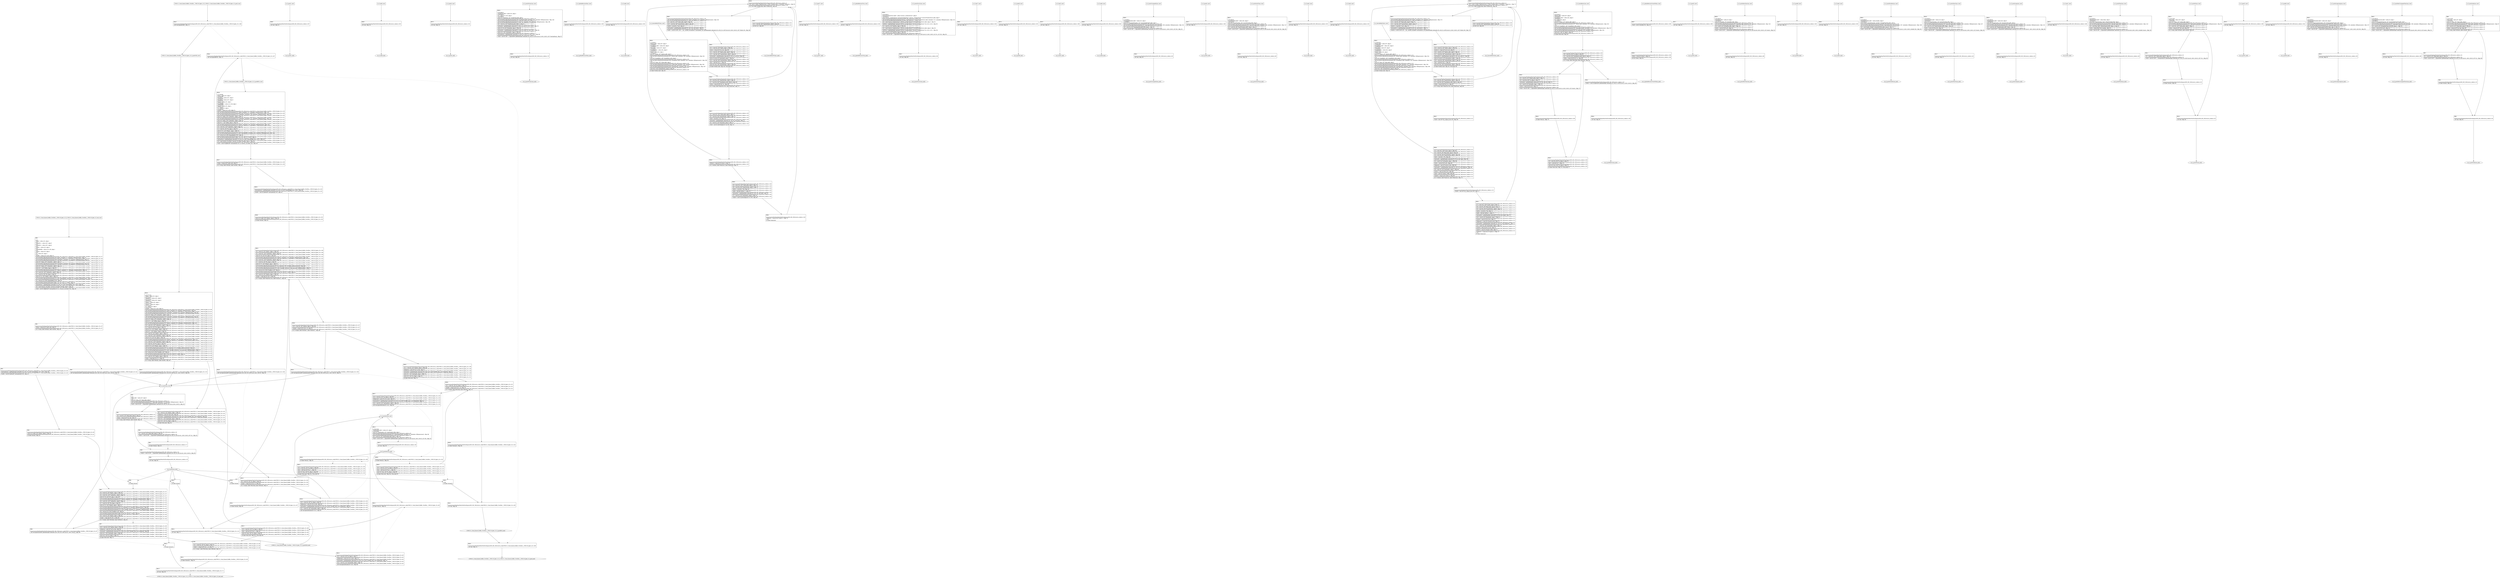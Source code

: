 digraph "icfg graph" {
BBCWE121_Stack_Based_Buffer_Overflow__CWE129_fgets_32_ll_goodB2G_end [label="{CWE121_Stack_Based_Buffer_Overflow__CWE129_fgets_32_ll_goodB2G_end}"];
BBio_ll_good1_end [label="{io_ll_good1_end}"];
BBio_ll_bad6_end [label="{io_ll_bad6_end}"];
BBio_ll_good5_end [label="{io_ll_good5_end}"];
BBio_ll_printWcharLine_end [label="{io_ll_printWcharLine_end}"];
BBCWE121_Stack_Based_Buffer_Overflow__CWE129_fgets_32_ll_goodG2B_end [label="{CWE121_Stack_Based_Buffer_Overflow__CWE129_fgets_32_ll_goodG2B_end}"];
BBio_ll_globalReturnsFalse_end [label="{io_ll_globalReturnsFalse_end}"];
BBio_ll_bad8_end [label="{io_ll_bad8_end}"];
BBio_ll_decodeHexWChars_end [label="{io_ll_decodeHexWChars_end}"];
BBio_ll_good7_end [label="{io_ll_good7_end}"];
BBCWE121_Stack_Based_Buffer_Overflow__CWE129_fgets_32_ll_CWE121_Stack_Based_Buffer_Overflow__CWE129_fgets_32_good_end [label="{CWE121_Stack_Based_Buffer_Overflow__CWE129_fgets_32_ll_CWE121_Stack_Based_Buffer_Overflow__CWE129_fgets_32_good_end}"];
BBio_ll_globalReturnsTrue_end [label="{io_ll_globalReturnsTrue_end}"];
BBio_ll_printStructLine_end [label="{io_ll_printStructLine_end}"];
BBio_ll_bad7_end [label="{io_ll_bad7_end}"];
BBio_ll_good6_end [label="{io_ll_good6_end}"];
BBio_ll_bad2_end [label="{io_ll_bad2_end}"];
BBio_ll_bad9_end [label="{io_ll_bad9_end}"];
BBio_ll_printUnsignedLine_end [label="{io_ll_printUnsignedLine_end}"];
BBio_ll_good4_end [label="{io_ll_good4_end}"];
BBio_ll_printSizeTLine_end [label="{io_ll_printSizeTLine_end}"];
BBio_ll_bad5_end [label="{io_ll_bad5_end}"];
BBio_ll_printLine_end [label="{io_ll_printLine_end}"];
BBio_ll_bad4_end [label="{io_ll_bad4_end}"];
BBio_ll_decodeHexChars_end [label="{io_ll_decodeHexChars_end}"];
BBio_ll_printBytesLine_end [label="{io_ll_printBytesLine_end}"];
BBio_ll_globalReturnsTrueOrFalse_end [label="{io_ll_globalReturnsTrueOrFalse_end}"];
BBio_ll_good3_end [label="{io_ll_good3_end}"];
BBio_ll_printHexCharLine_end [label="{io_ll_printHexCharLine_end}"];
BBio_ll_good9_end [label="{io_ll_good9_end}"];
BBio_ll_bad3_end [label="{io_ll_bad3_end}"];
BBio_ll_printDoubleLine_end [label="{io_ll_printDoubleLine_end}"];
BBio_ll_printShortLine_end [label="{io_ll_printShortLine_end}"];
BBio_ll_printLongLine_end [label="{io_ll_printLongLine_end}"];
BBio_ll_bad1_end [label="{io_ll_bad1_end}"];
BBio_ll_printFloatLine_end [label="{io_ll_printFloatLine_end}"];
BBCWE121_Stack_Based_Buffer_Overflow__CWE129_fgets_32_ll_CWE121_Stack_Based_Buffer_Overflow__CWE129_fgets_32_bad_end [label="{CWE121_Stack_Based_Buffer_Overflow__CWE129_fgets_32_ll_CWE121_Stack_Based_Buffer_Overflow__CWE129_fgets_32_bad_end}"];
BBio_ll_printWLine_end [label="{io_ll_printWLine_end}"];
BBio_ll_good2_end [label="{io_ll_good2_end}"];
BBio_ll_printIntLine_end [label="{io_ll_printIntLine_end}"];
BBio_ll_good8_end [label="{io_ll_good8_end}"];
BBio_ll_printLongLongLine_end [label="{io_ll_printLongLongLine_end}"];
BBio_ll_printHexUnsignedCharLine_end [label="{io_ll_printHexUnsignedCharLine_end}"];
BBio_ll_printSinkLine_end [label="{io_ll_printSinkLine_end}"];
BBCWE121_Stack_Based_Buffer_Overflow__CWE129_fgets_32_ll_goodB2G_start [label="{CWE121_Stack_Based_Buffer_Overflow__CWE129_fgets_32_ll_goodB2G_start}", shape=record];
CWE121_Stack_Based_Buffer_Overflow__CWE129_fgets_32_ll_goodB2GBB26 [label="{BB26:\l\l/:107394088\l
  %data = alloca i32, align 4\l
/:107394088\l
  %dataPtr1 = alloca i32*, align 8\l
/:107394088\l
  %dataPtr2 = alloca i32*, align 8\l
/:107394088\l
  %data1 = alloca i32, align 4\l
/:107394088\l
  %inputBuffer = alloca [14 x i8], align 1\l
/:107394088\l
  %data4 = alloca i32, align 4\l
/:107394088\l
  %i = alloca i32, align 4\l
/:107394088\l
  %buffer = alloca [10 x i32], align 16\l
/home/raoxue/Desktop/MemVerif/workspace/000_062_585/source_code/CWE121_Stack_Based_Buffer_Overflow__CWE129_fgets_32.c:119\l
  call void @llvm.dbg.declare(metadata i32* %data, metadata !147, metadata !DIExpression()), !dbg !148\l
/home/raoxue/Desktop/MemVerif/workspace/000_062_585/source_code/CWE121_Stack_Based_Buffer_Overflow__CWE129_fgets_32.c:120\l
  call void @llvm.dbg.declare(metadata i32** %dataPtr1, metadata !149, metadata !DIExpression()), !dbg !150\l
/home/raoxue/Desktop/MemVerif/workspace/000_062_585/source_code/CWE121_Stack_Based_Buffer_Overflow__CWE129_fgets_32.c:120\l
  store i32* %data, i32** %dataPtr1, align 8, !dbg !17\l
/home/raoxue/Desktop/MemVerif/workspace/000_062_585/source_code/CWE121_Stack_Based_Buffer_Overflow__CWE129_fgets_32.c:121\l
  call void @llvm.dbg.declare(metadata i32** %dataPtr2, metadata !151, metadata !DIExpression()), !dbg !152\l
/home/raoxue/Desktop/MemVerif/workspace/000_062_585/source_code/CWE121_Stack_Based_Buffer_Overflow__CWE129_fgets_32.c:121\l
  store i32* %data, i32** %dataPtr2, align 8, !dbg !19\l
/home/raoxue/Desktop/MemVerif/workspace/000_062_585/source_code/CWE121_Stack_Based_Buffer_Overflow__CWE129_fgets_32.c:123\l
  store i32 -1, i32* %data, align 4, !dbg !20\l
/home/raoxue/Desktop/MemVerif/workspace/000_062_585/source_code/CWE121_Stack_Based_Buffer_Overflow__CWE129_fgets_32.c:125\l
  call void @llvm.dbg.declare(metadata i32* %data1, metadata !154, metadata !DIExpression()), !dbg !156\l
/home/raoxue/Desktop/MemVerif/workspace/000_062_585/source_code/CWE121_Stack_Based_Buffer_Overflow__CWE129_fgets_32.c:125\l
  %0 = load i32*, i32** %dataPtr1, align 8, !dbg !24\l
/home/raoxue/Desktop/MemVerif/workspace/000_062_585/source_code/CWE121_Stack_Based_Buffer_Overflow__CWE129_fgets_32.c:125\l
  %1 = load i32, i32* %0, align 4, !dbg !25\l
/home/raoxue/Desktop/MemVerif/workspace/000_062_585/source_code/CWE121_Stack_Based_Buffer_Overflow__CWE129_fgets_32.c:125\l
  store i32 %1, i32* %data1, align 4, !dbg !23\l
/home/raoxue/Desktop/MemVerif/workspace/000_062_585/source_code/CWE121_Stack_Based_Buffer_Overflow__CWE129_fgets_32.c:127\l
  call void @llvm.dbg.declare(metadata [14 x i8]* %inputBuffer, metadata !159, metadata !DIExpression()), !dbg !161\l
/home/raoxue/Desktop/MemVerif/workspace/000_062_585/source_code/CWE121_Stack_Based_Buffer_Overflow__CWE129_fgets_32.c:127\l
  %2 = bitcast [14 x i8]* %inputBuffer to i8*, !dbg !32\l
/home/raoxue/Desktop/MemVerif/workspace/000_062_585/source_code/CWE121_Stack_Based_Buffer_Overflow__CWE129_fgets_32.c:127\l
  call void @llvm.memset.p0i8.i64(i8* align 1 %2, i8 0, i64 14, i1 false), !dbg !32\l
/home/raoxue/Desktop/MemVerif/workspace/000_062_585/source_code/CWE121_Stack_Based_Buffer_Overflow__CWE129_fgets_32.c:129\l
  %arraydecay = getelementptr inbounds [14 x i8], [14 x i8]* %inputBuffer, i64 0, i64 0, !dbg !33\l
/home/raoxue/Desktop/MemVerif/workspace/000_062_585/source_code/CWE121_Stack_Based_Buffer_Overflow__CWE129_fgets_32.c:129\l
  %3 = load %struct._IO_FILE*, %struct._IO_FILE** @stdin, align 8, !dbg !35\l
/home/raoxue/Desktop/MemVerif/workspace/000_062_585/source_code/CWE121_Stack_Based_Buffer_Overflow__CWE129_fgets_32.c:129\l
  %call = call i8* @fgets(i8* %arraydecay, i32 14, %struct._IO_FILE* %3), !dbg !36\l
}", shape=record];
CWE121_Stack_Based_Buffer_Overflow__CWE129_fgets_32_ll_goodB2GBB26 [label="{BB26:\l\l/:107394088\l
  %data = alloca i32, align 4\l
/:107394088\l
  %dataPtr1 = alloca i32*, align 8\l
/:107394088\l
  %dataPtr2 = alloca i32*, align 8\l
/:107394088\l
  %data1 = alloca i32, align 4\l
/:107394088\l
  %inputBuffer = alloca [14 x i8], align 1\l
/:107394088\l
  %data4 = alloca i32, align 4\l
/:107394088\l
  %i = alloca i32, align 4\l
/:107394088\l
  %buffer = alloca [10 x i32], align 16\l
/home/raoxue/Desktop/MemVerif/workspace/000_062_585/source_code/CWE121_Stack_Based_Buffer_Overflow__CWE129_fgets_32.c:119\l
  call void @llvm.dbg.declare(metadata i32* %data, metadata !147, metadata !DIExpression()), !dbg !148\l
/home/raoxue/Desktop/MemVerif/workspace/000_062_585/source_code/CWE121_Stack_Based_Buffer_Overflow__CWE129_fgets_32.c:120\l
  call void @llvm.dbg.declare(metadata i32** %dataPtr1, metadata !149, metadata !DIExpression()), !dbg !150\l
/home/raoxue/Desktop/MemVerif/workspace/000_062_585/source_code/CWE121_Stack_Based_Buffer_Overflow__CWE129_fgets_32.c:120\l
  store i32* %data, i32** %dataPtr1, align 8, !dbg !17\l
/home/raoxue/Desktop/MemVerif/workspace/000_062_585/source_code/CWE121_Stack_Based_Buffer_Overflow__CWE129_fgets_32.c:121\l
  call void @llvm.dbg.declare(metadata i32** %dataPtr2, metadata !151, metadata !DIExpression()), !dbg !152\l
/home/raoxue/Desktop/MemVerif/workspace/000_062_585/source_code/CWE121_Stack_Based_Buffer_Overflow__CWE129_fgets_32.c:121\l
  store i32* %data, i32** %dataPtr2, align 8, !dbg !19\l
/home/raoxue/Desktop/MemVerif/workspace/000_062_585/source_code/CWE121_Stack_Based_Buffer_Overflow__CWE129_fgets_32.c:123\l
  store i32 -1, i32* %data, align 4, !dbg !20\l
/home/raoxue/Desktop/MemVerif/workspace/000_062_585/source_code/CWE121_Stack_Based_Buffer_Overflow__CWE129_fgets_32.c:125\l
  call void @llvm.dbg.declare(metadata i32* %data1, metadata !154, metadata !DIExpression()), !dbg !156\l
/home/raoxue/Desktop/MemVerif/workspace/000_062_585/source_code/CWE121_Stack_Based_Buffer_Overflow__CWE129_fgets_32.c:125\l
  %0 = load i32*, i32** %dataPtr1, align 8, !dbg !24\l
/home/raoxue/Desktop/MemVerif/workspace/000_062_585/source_code/CWE121_Stack_Based_Buffer_Overflow__CWE129_fgets_32.c:125\l
  %1 = load i32, i32* %0, align 4, !dbg !25\l
/home/raoxue/Desktop/MemVerif/workspace/000_062_585/source_code/CWE121_Stack_Based_Buffer_Overflow__CWE129_fgets_32.c:125\l
  store i32 %1, i32* %data1, align 4, !dbg !23\l
/home/raoxue/Desktop/MemVerif/workspace/000_062_585/source_code/CWE121_Stack_Based_Buffer_Overflow__CWE129_fgets_32.c:127\l
  call void @llvm.dbg.declare(metadata [14 x i8]* %inputBuffer, metadata !159, metadata !DIExpression()), !dbg !161\l
/home/raoxue/Desktop/MemVerif/workspace/000_062_585/source_code/CWE121_Stack_Based_Buffer_Overflow__CWE129_fgets_32.c:127\l
  %2 = bitcast [14 x i8]* %inputBuffer to i8*, !dbg !32\l
/home/raoxue/Desktop/MemVerif/workspace/000_062_585/source_code/CWE121_Stack_Based_Buffer_Overflow__CWE129_fgets_32.c:127\l
  call void @llvm.memset.p0i8.i64(i8* align 1 %2, i8 0, i64 14, i1 false), !dbg !32\l
/home/raoxue/Desktop/MemVerif/workspace/000_062_585/source_code/CWE121_Stack_Based_Buffer_Overflow__CWE129_fgets_32.c:129\l
  %arraydecay = getelementptr inbounds [14 x i8], [14 x i8]* %inputBuffer, i64 0, i64 0, !dbg !33\l
/home/raoxue/Desktop/MemVerif/workspace/000_062_585/source_code/CWE121_Stack_Based_Buffer_Overflow__CWE129_fgets_32.c:129\l
  %3 = load %struct._IO_FILE*, %struct._IO_FILE** @stdin, align 8, !dbg !35\l
/home/raoxue/Desktop/MemVerif/workspace/000_062_585/source_code/CWE121_Stack_Based_Buffer_Overflow__CWE129_fgets_32.c:129\l
  %call = call i8* @fgets(i8* %arraydecay, i32 14, %struct._IO_FILE* %3), !dbg !36\l
}", shape=record];
CWE121_Stack_Based_Buffer_Overflow__CWE129_fgets_32_ll_goodB2GBB27 [label="{BB27:\l\l/home/raoxue/Desktop/MemVerif/workspace/000_062_585/source_code/CWE121_Stack_Based_Buffer_Overflow__CWE129_fgets_32.c:129\l
  %cmp = icmp ne i8* %call, null, !dbg !37\l
/home/raoxue/Desktop/MemVerif/workspace/000_062_585/source_code/CWE121_Stack_Based_Buffer_Overflow__CWE129_fgets_32.c:129\l
  br i1 %cmp, label %if.then, label %if.else, !dbg !38\l
}", shape=record];
CWE121_Stack_Based_Buffer_Overflow__CWE129_fgets_32_ll_goodB2GBB28 [label="{BB28:\l\l/home/raoxue/Desktop/MemVerif/workspace/000_062_585/source_code/CWE121_Stack_Based_Buffer_Overflow__CWE129_fgets_32.c:132\l
  %arraydecay2 = getelementptr inbounds [14 x i8], [14 x i8]* %inputBuffer, i64 0, i64 0, !dbg !39\l
/home/raoxue/Desktop/MemVerif/workspace/000_062_585/source_code/CWE121_Stack_Based_Buffer_Overflow__CWE129_fgets_32.c:132\l
  %call3 = call i32 @atoi(i8* %arraydecay2) #5, !dbg !41\l
}", shape=record];
CWE121_Stack_Based_Buffer_Overflow__CWE129_fgets_32_ll_goodB2GBB28 [label="{BB28:\l\l/home/raoxue/Desktop/MemVerif/workspace/000_062_585/source_code/CWE121_Stack_Based_Buffer_Overflow__CWE129_fgets_32.c:132\l
  %arraydecay2 = getelementptr inbounds [14 x i8], [14 x i8]* %inputBuffer, i64 0, i64 0, !dbg !39\l
/home/raoxue/Desktop/MemVerif/workspace/000_062_585/source_code/CWE121_Stack_Based_Buffer_Overflow__CWE129_fgets_32.c:132\l
  %call3 = call i32 @atoi(i8* %arraydecay2) #5, !dbg !41\l
}", shape=record];
CWE121_Stack_Based_Buffer_Overflow__CWE129_fgets_32_ll_goodB2GBB30 [label="{BB30:\l\l/home/raoxue/Desktop/MemVerif/workspace/000_062_585/source_code/CWE121_Stack_Based_Buffer_Overflow__CWE129_fgets_32.c:132\l
  store i32 %call3, i32* %data1, align 4, !dbg !42\l
/home/raoxue/Desktop/MemVerif/workspace/000_062_585/source_code/CWE121_Stack_Based_Buffer_Overflow__CWE129_fgets_32.c:133\l
  br label %if.end, !dbg !43\l
}", shape=record];
CWE121_Stack_Based_Buffer_Overflow__CWE129_fgets_32_ll_goodB2GBB29 [label="{BB29:\l\l/home/raoxue/Desktop/MemVerif/workspace/000_062_585/source_code/CWE121_Stack_Based_Buffer_Overflow__CWE129_fgets_32.c:136\l
  call void @printLine(i8* getelementptr inbounds ([16 x i8], [16 x i8]* @.str, i64 0, i64 0)), !dbg !44\l
}", shape=record];
CWE121_Stack_Based_Buffer_Overflow__CWE129_fgets_32_ll_goodB2GBB29 [label="{BB29:\l\l/home/raoxue/Desktop/MemVerif/workspace/000_062_585/source_code/CWE121_Stack_Based_Buffer_Overflow__CWE129_fgets_32.c:136\l
  call void @printLine(i8* getelementptr inbounds ([16 x i8], [16 x i8]* @.str, i64 0, i64 0)), !dbg !44\l
}", shape=record];
CWE121_Stack_Based_Buffer_Overflow__CWE129_fgets_32_ll_goodB2GBB32 [label="{BB32:\l\l/:136\l
  br label %if.end\l
}", shape=record];
CWE121_Stack_Based_Buffer_Overflow__CWE129_fgets_32_ll_goodB2GBB31 [label="{BB31:\l\l/home/raoxue/Desktop/MemVerif/workspace/000_062_585/source_code/CWE121_Stack_Based_Buffer_Overflow__CWE129_fgets_32.c:139\l
  %4 = load i32, i32* %data1, align 4, !dbg !46\l
/home/raoxue/Desktop/MemVerif/workspace/000_062_585/source_code/CWE121_Stack_Based_Buffer_Overflow__CWE129_fgets_32.c:139\l
  %5 = load i32*, i32** %dataPtr1, align 8, !dbg !47\l
/home/raoxue/Desktop/MemVerif/workspace/000_062_585/source_code/CWE121_Stack_Based_Buffer_Overflow__CWE129_fgets_32.c:139\l
  store i32 %4, i32* %5, align 4, !dbg !48\l
/home/raoxue/Desktop/MemVerif/workspace/000_062_585/source_code/CWE121_Stack_Based_Buffer_Overflow__CWE129_fgets_32.c:142\l
  call void @llvm.dbg.declare(metadata i32* %data4, metadata !178, metadata !DIExpression()), !dbg !180\l
/home/raoxue/Desktop/MemVerif/workspace/000_062_585/source_code/CWE121_Stack_Based_Buffer_Overflow__CWE129_fgets_32.c:142\l
  %6 = load i32*, i32** %dataPtr2, align 8, !dbg !52\l
/home/raoxue/Desktop/MemVerif/workspace/000_062_585/source_code/CWE121_Stack_Based_Buffer_Overflow__CWE129_fgets_32.c:142\l
  %7 = load i32, i32* %6, align 4, !dbg !53\l
/home/raoxue/Desktop/MemVerif/workspace/000_062_585/source_code/CWE121_Stack_Based_Buffer_Overflow__CWE129_fgets_32.c:142\l
  store i32 %7, i32* %data4, align 4, !dbg !51\l
/home/raoxue/Desktop/MemVerif/workspace/000_062_585/source_code/CWE121_Stack_Based_Buffer_Overflow__CWE129_fgets_32.c:144\l
  call void @llvm.dbg.declare(metadata i32* %i, metadata !183, metadata !DIExpression()), !dbg !185\l
/home/raoxue/Desktop/MemVerif/workspace/000_062_585/source_code/CWE121_Stack_Based_Buffer_Overflow__CWE129_fgets_32.c:145\l
  call void @llvm.dbg.declare(metadata [10 x i32]* %buffer, metadata !186, metadata !DIExpression()), !dbg !187\l
/home/raoxue/Desktop/MemVerif/workspace/000_062_585/source_code/CWE121_Stack_Based_Buffer_Overflow__CWE129_fgets_32.c:145\l
  %8 = bitcast [10 x i32]* %buffer to i8*, !dbg !61\l
/home/raoxue/Desktop/MemVerif/workspace/000_062_585/source_code/CWE121_Stack_Based_Buffer_Overflow__CWE129_fgets_32.c:145\l
  call void @llvm.memset.p0i8.i64(i8* align 16 %8, i8 0, i64 40, i1 false), !dbg !61\l
/home/raoxue/Desktop/MemVerif/workspace/000_062_585/source_code/CWE121_Stack_Based_Buffer_Overflow__CWE129_fgets_32.c:147\l
  %9 = load i32, i32* %data4, align 4, !dbg !62\l
/home/raoxue/Desktop/MemVerif/workspace/000_062_585/source_code/CWE121_Stack_Based_Buffer_Overflow__CWE129_fgets_32.c:147\l
  %cmp5 = icmp sge i32 %9, 0, !dbg !64\l
/home/raoxue/Desktop/MemVerif/workspace/000_062_585/source_code/CWE121_Stack_Based_Buffer_Overflow__CWE129_fgets_32.c:147\l
  br i1 %cmp5, label %land.lhs.true, label %if.else11, !dbg !65\l
}", shape=record];
CWE121_Stack_Based_Buffer_Overflow__CWE129_fgets_32_ll_goodB2GBB33 [label="{BB33:\l\l/home/raoxue/Desktop/MemVerif/workspace/000_062_585/source_code/CWE121_Stack_Based_Buffer_Overflow__CWE129_fgets_32.c:147\l
  %10 = load i32, i32* %data4, align 4, !dbg !66\l
/home/raoxue/Desktop/MemVerif/workspace/000_062_585/source_code/CWE121_Stack_Based_Buffer_Overflow__CWE129_fgets_32.c:147\l
  %cmp6 = icmp slt i32 %10, 10, !dbg !67\l
/home/raoxue/Desktop/MemVerif/workspace/000_062_585/source_code/CWE121_Stack_Based_Buffer_Overflow__CWE129_fgets_32.c:147\l
  br i1 %cmp6, label %if.then7, label %if.else11, !dbg !68\l
}", shape=record];
CWE121_Stack_Based_Buffer_Overflow__CWE129_fgets_32_ll_goodB2GBB35 [label="{BB35:\l\l/home/raoxue/Desktop/MemVerif/workspace/000_062_585/source_code/CWE121_Stack_Based_Buffer_Overflow__CWE129_fgets_32.c:149\l
  %11 = load i32, i32* %data4, align 4, !dbg !69\l
/home/raoxue/Desktop/MemVerif/workspace/000_062_585/source_code/CWE121_Stack_Based_Buffer_Overflow__CWE129_fgets_32.c:149\l
  %idxprom = sext i32 %11 to i64, !dbg !71\l
/home/raoxue/Desktop/MemVerif/workspace/000_062_585/source_code/CWE121_Stack_Based_Buffer_Overflow__CWE129_fgets_32.c:149\l
  %arrayidx = getelementptr inbounds [10 x i32], [10 x i32]* %buffer, i64 0, i64 %idxprom, !dbg !71\l
/home/raoxue/Desktop/MemVerif/workspace/000_062_585/source_code/CWE121_Stack_Based_Buffer_Overflow__CWE129_fgets_32.c:149\l
  store i32 1, i32* %arrayidx, align 4, !dbg !72\l
/home/raoxue/Desktop/MemVerif/workspace/000_062_585/source_code/CWE121_Stack_Based_Buffer_Overflow__CWE129_fgets_32.c:151\l
  store i32 0, i32* %i, align 4, !dbg !73\l
/home/raoxue/Desktop/MemVerif/workspace/000_062_585/source_code/CWE121_Stack_Based_Buffer_Overflow__CWE129_fgets_32.c:151\l
  br label %for.cond, !dbg !75\l
}", shape=record];
CWE121_Stack_Based_Buffer_Overflow__CWE129_fgets_32_ll_goodB2GBB36 [label="{BB36:\l\l/home/raoxue/Desktop/MemVerif/workspace/000_062_585/source_code/CWE121_Stack_Based_Buffer_Overflow__CWE129_fgets_32.c:151\l
  %12 = load i32, i32* %i, align 4, !dbg !76\l
/home/raoxue/Desktop/MemVerif/workspace/000_062_585/source_code/CWE121_Stack_Based_Buffer_Overflow__CWE129_fgets_32.c:151\l
  %cmp8 = icmp slt i32 %12, 10, !dbg !78\l
/home/raoxue/Desktop/MemVerif/workspace/000_062_585/source_code/CWE121_Stack_Based_Buffer_Overflow__CWE129_fgets_32.c:151\l
  br i1 %cmp8, label %for.body, label %for.end, !dbg !79\l
}", shape=record];
CWE121_Stack_Based_Buffer_Overflow__CWE129_fgets_32_ll_goodB2GBB37 [label="{BB37:\l\l/home/raoxue/Desktop/MemVerif/workspace/000_062_585/source_code/CWE121_Stack_Based_Buffer_Overflow__CWE129_fgets_32.c:153\l
  %13 = load i32, i32* %i, align 4, !dbg !80\l
/home/raoxue/Desktop/MemVerif/workspace/000_062_585/source_code/CWE121_Stack_Based_Buffer_Overflow__CWE129_fgets_32.c:153\l
  %idxprom9 = sext i32 %13 to i64, !dbg !82\l
/home/raoxue/Desktop/MemVerif/workspace/000_062_585/source_code/CWE121_Stack_Based_Buffer_Overflow__CWE129_fgets_32.c:153\l
  %arrayidx10 = getelementptr inbounds [10 x i32], [10 x i32]* %buffer, i64 0, i64 %idxprom9, !dbg !82\l
/home/raoxue/Desktop/MemVerif/workspace/000_062_585/source_code/CWE121_Stack_Based_Buffer_Overflow__CWE129_fgets_32.c:153\l
  %14 = load i32, i32* %arrayidx10, align 4, !dbg !82\l
/home/raoxue/Desktop/MemVerif/workspace/000_062_585/source_code/CWE121_Stack_Based_Buffer_Overflow__CWE129_fgets_32.c:153\l
  call void @printIntLine(i32 %14), !dbg !83\l
}", shape=record];
CWE121_Stack_Based_Buffer_Overflow__CWE129_fgets_32_ll_goodB2GBB37 [label="{BB37:\l\l/home/raoxue/Desktop/MemVerif/workspace/000_062_585/source_code/CWE121_Stack_Based_Buffer_Overflow__CWE129_fgets_32.c:153\l
  %13 = load i32, i32* %i, align 4, !dbg !80\l
/home/raoxue/Desktop/MemVerif/workspace/000_062_585/source_code/CWE121_Stack_Based_Buffer_Overflow__CWE129_fgets_32.c:153\l
  %idxprom9 = sext i32 %13 to i64, !dbg !82\l
/home/raoxue/Desktop/MemVerif/workspace/000_062_585/source_code/CWE121_Stack_Based_Buffer_Overflow__CWE129_fgets_32.c:153\l
  %arrayidx10 = getelementptr inbounds [10 x i32], [10 x i32]* %buffer, i64 0, i64 %idxprom9, !dbg !82\l
/home/raoxue/Desktop/MemVerif/workspace/000_062_585/source_code/CWE121_Stack_Based_Buffer_Overflow__CWE129_fgets_32.c:153\l
  %14 = load i32, i32* %arrayidx10, align 4, !dbg !82\l
/home/raoxue/Desktop/MemVerif/workspace/000_062_585/source_code/CWE121_Stack_Based_Buffer_Overflow__CWE129_fgets_32.c:153\l
  call void @printIntLine(i32 %14), !dbg !83\l
}", shape=record];
CWE121_Stack_Based_Buffer_Overflow__CWE129_fgets_32_ll_goodB2GBB39 [label="{BB39:\l\l/home/raoxue/Desktop/MemVerif/workspace/000_062_585/source_code/CWE121_Stack_Based_Buffer_Overflow__CWE129_fgets_32.c:154\l
  br label %for.inc, !dbg !84\l
}", shape=record];
CWE121_Stack_Based_Buffer_Overflow__CWE129_fgets_32_ll_goodB2GBB40 [label="{BB40:\l\l/home/raoxue/Desktop/MemVerif/workspace/000_062_585/source_code/CWE121_Stack_Based_Buffer_Overflow__CWE129_fgets_32.c:151\l
  %15 = load i32, i32* %i, align 4, !dbg !85\l
/home/raoxue/Desktop/MemVerif/workspace/000_062_585/source_code/CWE121_Stack_Based_Buffer_Overflow__CWE129_fgets_32.c:151\l
  %inc = add nsw i32 %15, 1, !dbg !85\l
/home/raoxue/Desktop/MemVerif/workspace/000_062_585/source_code/CWE121_Stack_Based_Buffer_Overflow__CWE129_fgets_32.c:151\l
  store i32 %inc, i32* %i, align 4, !dbg !85\l
/home/raoxue/Desktop/MemVerif/workspace/000_062_585/source_code/CWE121_Stack_Based_Buffer_Overflow__CWE129_fgets_32.c:151\l
  br label %for.cond, !dbg !86, !llvm.loop !87\l
}", shape=record];
CWE121_Stack_Based_Buffer_Overflow__CWE129_fgets_32_ll_goodB2GBB38 [label="{BB38:\l\l/home/raoxue/Desktop/MemVerif/workspace/000_062_585/source_code/CWE121_Stack_Based_Buffer_Overflow__CWE129_fgets_32.c:155\l
  br label %if.end12, !dbg !90\l
}", shape=record];
CWE121_Stack_Based_Buffer_Overflow__CWE129_fgets_32_ll_goodB2GBB34 [label="{BB34:\l\l/home/raoxue/Desktop/MemVerif/workspace/000_062_585/source_code/CWE121_Stack_Based_Buffer_Overflow__CWE129_fgets_32.c:158\l
  call void @printLine(i8* getelementptr inbounds ([36 x i8], [36 x i8]* @.str.2, i64 0, i64 0)), !dbg !91\l
}", shape=record];
CWE121_Stack_Based_Buffer_Overflow__CWE129_fgets_32_ll_goodB2GBB34 [label="{BB34:\l\l/home/raoxue/Desktop/MemVerif/workspace/000_062_585/source_code/CWE121_Stack_Based_Buffer_Overflow__CWE129_fgets_32.c:158\l
  call void @printLine(i8* getelementptr inbounds ([36 x i8], [36 x i8]* @.str.2, i64 0, i64 0)), !dbg !91\l
}", shape=record];
CWE121_Stack_Based_Buffer_Overflow__CWE129_fgets_32_ll_goodB2GBB42 [label="{BB42:\l\l/:158\l
  br label %if.end12\l
}", shape=record];
CWE121_Stack_Based_Buffer_Overflow__CWE129_fgets_32_ll_goodB2GBB41 [label="{BB41:\l\l/home/raoxue/Desktop/MemVerif/workspace/000_062_585/source_code/CWE121_Stack_Based_Buffer_Overflow__CWE129_fgets_32.c:162\l
  ret void, !dbg !93\l
}", shape=record];
BBio_ll_good1_start [label="{io_ll_good1_start}", shape=record];
io_ll_good1BB69 [label="{BB69:\l\l/home/raoxue/Desktop/MemVerif/workspace/000_062_585/source_code/io.c:187\l
  ret void, !dbg !52\l
}", shape=record];
BBio_ll_bad6_start [label="{io_ll_bad6_start}", shape=record];
io_ll_bad6BB83 [label="{BB83:\l\l/home/raoxue/Desktop/MemVerif/workspace/000_062_585/source_code/io.c:203\l
  ret void, !dbg !52\l
}", shape=record];
BBio_ll_good5_start [label="{io_ll_good5_start}", shape=record];
io_ll_good5BB73 [label="{BB73:\l\l/home/raoxue/Desktop/MemVerif/workspace/000_062_585/source_code/io.c:191\l
  ret void, !dbg !52\l
}", shape=record];
BBio_ll_printWcharLine_start [label="{io_ll_printWcharLine_start}", shape=record];
io_ll_printWcharLineBB28 [label="{BB28:\l\l/:230166016\l
  %wideChar.addr = alloca i32, align 4\l
/:230166016\l
  %s = alloca [2 x i32], align 4\l
/:230166016\l
  store i32 %wideChar, i32* %wideChar.addr, align 4\l
/home/raoxue/Desktop/MemVerif/workspace/000_062_585/source_code/io.c:70\l
  call void @llvm.dbg.declare(metadata i32* %wideChar.addr, metadata !162, metadata !DIExpression()), !dbg !163\l
/home/raoxue/Desktop/MemVerif/workspace/000_062_585/source_code/io.c:74\l
  call void @llvm.dbg.declare(metadata [2 x i32]* %s, metadata !164, metadata !DIExpression()), !dbg !168\l
/home/raoxue/Desktop/MemVerif/workspace/000_062_585/source_code/io.c:75\l
  %0 = load i32, i32* %wideChar.addr, align 4, !dbg !61\l
/home/raoxue/Desktop/MemVerif/workspace/000_062_585/source_code/io.c:75\l
  %arrayidx = getelementptr inbounds [2 x i32], [2 x i32]* %s, i64 0, i64 0, !dbg !62\l
/home/raoxue/Desktop/MemVerif/workspace/000_062_585/source_code/io.c:75\l
  store i32 %0, i32* %arrayidx, align 4, !dbg !63\l
/home/raoxue/Desktop/MemVerif/workspace/000_062_585/source_code/io.c:76\l
  %arrayidx1 = getelementptr inbounds [2 x i32], [2 x i32]* %s, i64 0, i64 1, !dbg !64\l
/home/raoxue/Desktop/MemVerif/workspace/000_062_585/source_code/io.c:76\l
  store i32 0, i32* %arrayidx1, align 4, !dbg !65\l
/home/raoxue/Desktop/MemVerif/workspace/000_062_585/source_code/io.c:77\l
  %arraydecay = getelementptr inbounds [2 x i32], [2 x i32]* %s, i64 0, i64 0, !dbg !66\l
/home/raoxue/Desktop/MemVerif/workspace/000_062_585/source_code/io.c:77\l
  %call = call i32 (i8*, ...) @printf(i8* getelementptr inbounds ([5 x i8], [5 x i8]* @.str.10, i64 0, i64 0), i32* %arraydecay), !dbg !67\l
}", shape=record];
io_ll_printWcharLineBB28 [label="{BB28:\l\l/:230166016\l
  %wideChar.addr = alloca i32, align 4\l
/:230166016\l
  %s = alloca [2 x i32], align 4\l
/:230166016\l
  store i32 %wideChar, i32* %wideChar.addr, align 4\l
/home/raoxue/Desktop/MemVerif/workspace/000_062_585/source_code/io.c:70\l
  call void @llvm.dbg.declare(metadata i32* %wideChar.addr, metadata !162, metadata !DIExpression()), !dbg !163\l
/home/raoxue/Desktop/MemVerif/workspace/000_062_585/source_code/io.c:74\l
  call void @llvm.dbg.declare(metadata [2 x i32]* %s, metadata !164, metadata !DIExpression()), !dbg !168\l
/home/raoxue/Desktop/MemVerif/workspace/000_062_585/source_code/io.c:75\l
  %0 = load i32, i32* %wideChar.addr, align 4, !dbg !61\l
/home/raoxue/Desktop/MemVerif/workspace/000_062_585/source_code/io.c:75\l
  %arrayidx = getelementptr inbounds [2 x i32], [2 x i32]* %s, i64 0, i64 0, !dbg !62\l
/home/raoxue/Desktop/MemVerif/workspace/000_062_585/source_code/io.c:75\l
  store i32 %0, i32* %arrayidx, align 4, !dbg !63\l
/home/raoxue/Desktop/MemVerif/workspace/000_062_585/source_code/io.c:76\l
  %arrayidx1 = getelementptr inbounds [2 x i32], [2 x i32]* %s, i64 0, i64 1, !dbg !64\l
/home/raoxue/Desktop/MemVerif/workspace/000_062_585/source_code/io.c:76\l
  store i32 0, i32* %arrayidx1, align 4, !dbg !65\l
/home/raoxue/Desktop/MemVerif/workspace/000_062_585/source_code/io.c:77\l
  %arraydecay = getelementptr inbounds [2 x i32], [2 x i32]* %s, i64 0, i64 0, !dbg !66\l
/home/raoxue/Desktop/MemVerif/workspace/000_062_585/source_code/io.c:77\l
  %call = call i32 (i8*, ...) @printf(i8* getelementptr inbounds ([5 x i8], [5 x i8]* @.str.10, i64 0, i64 0), i32* %arraydecay), !dbg !67\l
}", shape=record];
io_ll_printWcharLineBB29 [label="{BB29:\l\l/home/raoxue/Desktop/MemVerif/workspace/000_062_585/source_code/io.c:78\l
  ret void, !dbg !68\l
}", shape=record];
BBCWE121_Stack_Based_Buffer_Overflow__CWE129_fgets_32_ll_goodG2B_start [label="{CWE121_Stack_Based_Buffer_Overflow__CWE129_fgets_32_ll_goodG2B_start}", shape=record];
CWE121_Stack_Based_Buffer_Overflow__CWE129_fgets_32_ll_goodG2BBB16 [label="{BB16:\l\l/:107373128\l
  %data = alloca i32, align 4\l
/:107373128\l
  %dataPtr1 = alloca i32*, align 8\l
/:107373128\l
  %dataPtr2 = alloca i32*, align 8\l
/:107373128\l
  %data1 = alloca i32, align 4\l
/:107373128\l
  %data2 = alloca i32, align 4\l
/:107373128\l
  %i = alloca i32, align 4\l
/:107373128\l
  %buffer = alloca [10 x i32], align 16\l
/home/raoxue/Desktop/MemVerif/workspace/000_062_585/source_code/CWE121_Stack_Based_Buffer_Overflow__CWE129_fgets_32.c:80\l
  call void @llvm.dbg.declare(metadata i32* %data, metadata !92, metadata !DIExpression()), !dbg !93\l
/home/raoxue/Desktop/MemVerif/workspace/000_062_585/source_code/CWE121_Stack_Based_Buffer_Overflow__CWE129_fgets_32.c:81\l
  call void @llvm.dbg.declare(metadata i32** %dataPtr1, metadata !94, metadata !DIExpression()), !dbg !95\l
/home/raoxue/Desktop/MemVerif/workspace/000_062_585/source_code/CWE121_Stack_Based_Buffer_Overflow__CWE129_fgets_32.c:81\l
  store i32* %data, i32** %dataPtr1, align 8, !dbg !17\l
/home/raoxue/Desktop/MemVerif/workspace/000_062_585/source_code/CWE121_Stack_Based_Buffer_Overflow__CWE129_fgets_32.c:82\l
  call void @llvm.dbg.declare(metadata i32** %dataPtr2, metadata !96, metadata !DIExpression()), !dbg !97\l
/home/raoxue/Desktop/MemVerif/workspace/000_062_585/source_code/CWE121_Stack_Based_Buffer_Overflow__CWE129_fgets_32.c:82\l
  store i32* %data, i32** %dataPtr2, align 8, !dbg !19\l
/home/raoxue/Desktop/MemVerif/workspace/000_062_585/source_code/CWE121_Stack_Based_Buffer_Overflow__CWE129_fgets_32.c:84\l
  store i32 -1, i32* %data, align 4, !dbg !20\l
/home/raoxue/Desktop/MemVerif/workspace/000_062_585/source_code/CWE121_Stack_Based_Buffer_Overflow__CWE129_fgets_32.c:86\l
  call void @llvm.dbg.declare(metadata i32* %data1, metadata !99, metadata !DIExpression()), !dbg !101\l
/home/raoxue/Desktop/MemVerif/workspace/000_062_585/source_code/CWE121_Stack_Based_Buffer_Overflow__CWE129_fgets_32.c:86\l
  %0 = load i32*, i32** %dataPtr1, align 8, !dbg !24\l
/home/raoxue/Desktop/MemVerif/workspace/000_062_585/source_code/CWE121_Stack_Based_Buffer_Overflow__CWE129_fgets_32.c:86\l
  %1 = load i32, i32* %0, align 4, !dbg !25\l
/home/raoxue/Desktop/MemVerif/workspace/000_062_585/source_code/CWE121_Stack_Based_Buffer_Overflow__CWE129_fgets_32.c:86\l
  store i32 %1, i32* %data1, align 4, !dbg !23\l
/home/raoxue/Desktop/MemVerif/workspace/000_062_585/source_code/CWE121_Stack_Based_Buffer_Overflow__CWE129_fgets_32.c:89\l
  store i32 7, i32* %data1, align 4, !dbg !26\l
/home/raoxue/Desktop/MemVerif/workspace/000_062_585/source_code/CWE121_Stack_Based_Buffer_Overflow__CWE129_fgets_32.c:90\l
  %2 = load i32, i32* %data1, align 4, !dbg !27\l
/home/raoxue/Desktop/MemVerif/workspace/000_062_585/source_code/CWE121_Stack_Based_Buffer_Overflow__CWE129_fgets_32.c:90\l
  %3 = load i32*, i32** %dataPtr1, align 8, !dbg !28\l
/home/raoxue/Desktop/MemVerif/workspace/000_062_585/source_code/CWE121_Stack_Based_Buffer_Overflow__CWE129_fgets_32.c:90\l
  store i32 %2, i32* %3, align 4, !dbg !29\l
/home/raoxue/Desktop/MemVerif/workspace/000_062_585/source_code/CWE121_Stack_Based_Buffer_Overflow__CWE129_fgets_32.c:93\l
  call void @llvm.dbg.declare(metadata i32* %data2, metadata !108, metadata !DIExpression()), !dbg !110\l
/home/raoxue/Desktop/MemVerif/workspace/000_062_585/source_code/CWE121_Stack_Based_Buffer_Overflow__CWE129_fgets_32.c:93\l
  %4 = load i32*, i32** %dataPtr2, align 8, !dbg !33\l
/home/raoxue/Desktop/MemVerif/workspace/000_062_585/source_code/CWE121_Stack_Based_Buffer_Overflow__CWE129_fgets_32.c:93\l
  %5 = load i32, i32* %4, align 4, !dbg !34\l
/home/raoxue/Desktop/MemVerif/workspace/000_062_585/source_code/CWE121_Stack_Based_Buffer_Overflow__CWE129_fgets_32.c:93\l
  store i32 %5, i32* %data2, align 4, !dbg !32\l
/home/raoxue/Desktop/MemVerif/workspace/000_062_585/source_code/CWE121_Stack_Based_Buffer_Overflow__CWE129_fgets_32.c:95\l
  call void @llvm.dbg.declare(metadata i32* %i, metadata !113, metadata !DIExpression()), !dbg !115\l
/home/raoxue/Desktop/MemVerif/workspace/000_062_585/source_code/CWE121_Stack_Based_Buffer_Overflow__CWE129_fgets_32.c:96\l
  call void @llvm.dbg.declare(metadata [10 x i32]* %buffer, metadata !116, metadata !DIExpression()), !dbg !117\l
/home/raoxue/Desktop/MemVerif/workspace/000_062_585/source_code/CWE121_Stack_Based_Buffer_Overflow__CWE129_fgets_32.c:96\l
  %6 = bitcast [10 x i32]* %buffer to i8*, !dbg !42\l
/home/raoxue/Desktop/MemVerif/workspace/000_062_585/source_code/CWE121_Stack_Based_Buffer_Overflow__CWE129_fgets_32.c:96\l
  call void @llvm.memset.p0i8.i64(i8* align 16 %6, i8 0, i64 40, i1 false), !dbg !42\l
/home/raoxue/Desktop/MemVerif/workspace/000_062_585/source_code/CWE121_Stack_Based_Buffer_Overflow__CWE129_fgets_32.c:99\l
  %7 = load i32, i32* %data2, align 4, !dbg !43\l
/home/raoxue/Desktop/MemVerif/workspace/000_062_585/source_code/CWE121_Stack_Based_Buffer_Overflow__CWE129_fgets_32.c:99\l
  %cmp = icmp sge i32 %7, 0, !dbg !45\l
/home/raoxue/Desktop/MemVerif/workspace/000_062_585/source_code/CWE121_Stack_Based_Buffer_Overflow__CWE129_fgets_32.c:99\l
  br i1 %cmp, label %if.then, label %if.else, !dbg !46\l
}", shape=record];
CWE121_Stack_Based_Buffer_Overflow__CWE129_fgets_32_ll_goodG2BBB17 [label="{BB17:\l\l/home/raoxue/Desktop/MemVerif/workspace/000_062_585/source_code/CWE121_Stack_Based_Buffer_Overflow__CWE129_fgets_32.c:101\l
  %8 = load i32, i32* %data2, align 4, !dbg !47\l
/home/raoxue/Desktop/MemVerif/workspace/000_062_585/source_code/CWE121_Stack_Based_Buffer_Overflow__CWE129_fgets_32.c:101\l
  %idxprom = sext i32 %8 to i64, !dbg !49\l
/home/raoxue/Desktop/MemVerif/workspace/000_062_585/source_code/CWE121_Stack_Based_Buffer_Overflow__CWE129_fgets_32.c:101\l
  %arrayidx = getelementptr inbounds [10 x i32], [10 x i32]* %buffer, i64 0, i64 %idxprom, !dbg !49\l
/home/raoxue/Desktop/MemVerif/workspace/000_062_585/source_code/CWE121_Stack_Based_Buffer_Overflow__CWE129_fgets_32.c:101\l
  store i32 1, i32* %arrayidx, align 4, !dbg !50\l
/home/raoxue/Desktop/MemVerif/workspace/000_062_585/source_code/CWE121_Stack_Based_Buffer_Overflow__CWE129_fgets_32.c:103\l
  store i32 0, i32* %i, align 4, !dbg !51\l
/home/raoxue/Desktop/MemVerif/workspace/000_062_585/source_code/CWE121_Stack_Based_Buffer_Overflow__CWE129_fgets_32.c:103\l
  br label %for.cond, !dbg !53\l
}", shape=record];
CWE121_Stack_Based_Buffer_Overflow__CWE129_fgets_32_ll_goodG2BBB19 [label="{BB19:\l\l/home/raoxue/Desktop/MemVerif/workspace/000_062_585/source_code/CWE121_Stack_Based_Buffer_Overflow__CWE129_fgets_32.c:103\l
  %9 = load i32, i32* %i, align 4, !dbg !54\l
/home/raoxue/Desktop/MemVerif/workspace/000_062_585/source_code/CWE121_Stack_Based_Buffer_Overflow__CWE129_fgets_32.c:103\l
  %cmp3 = icmp slt i32 %9, 10, !dbg !56\l
/home/raoxue/Desktop/MemVerif/workspace/000_062_585/source_code/CWE121_Stack_Based_Buffer_Overflow__CWE129_fgets_32.c:103\l
  br i1 %cmp3, label %for.body, label %for.end, !dbg !57\l
}", shape=record];
CWE121_Stack_Based_Buffer_Overflow__CWE129_fgets_32_ll_goodG2BBB20 [label="{BB20:\l\l/home/raoxue/Desktop/MemVerif/workspace/000_062_585/source_code/CWE121_Stack_Based_Buffer_Overflow__CWE129_fgets_32.c:105\l
  %10 = load i32, i32* %i, align 4, !dbg !58\l
/home/raoxue/Desktop/MemVerif/workspace/000_062_585/source_code/CWE121_Stack_Based_Buffer_Overflow__CWE129_fgets_32.c:105\l
  %idxprom4 = sext i32 %10 to i64, !dbg !60\l
/home/raoxue/Desktop/MemVerif/workspace/000_062_585/source_code/CWE121_Stack_Based_Buffer_Overflow__CWE129_fgets_32.c:105\l
  %arrayidx5 = getelementptr inbounds [10 x i32], [10 x i32]* %buffer, i64 0, i64 %idxprom4, !dbg !60\l
/home/raoxue/Desktop/MemVerif/workspace/000_062_585/source_code/CWE121_Stack_Based_Buffer_Overflow__CWE129_fgets_32.c:105\l
  %11 = load i32, i32* %arrayidx5, align 4, !dbg !60\l
/home/raoxue/Desktop/MemVerif/workspace/000_062_585/source_code/CWE121_Stack_Based_Buffer_Overflow__CWE129_fgets_32.c:105\l
  call void @printIntLine(i32 %11), !dbg !61\l
}", shape=record];
CWE121_Stack_Based_Buffer_Overflow__CWE129_fgets_32_ll_goodG2BBB20 [label="{BB20:\l\l/home/raoxue/Desktop/MemVerif/workspace/000_062_585/source_code/CWE121_Stack_Based_Buffer_Overflow__CWE129_fgets_32.c:105\l
  %10 = load i32, i32* %i, align 4, !dbg !58\l
/home/raoxue/Desktop/MemVerif/workspace/000_062_585/source_code/CWE121_Stack_Based_Buffer_Overflow__CWE129_fgets_32.c:105\l
  %idxprom4 = sext i32 %10 to i64, !dbg !60\l
/home/raoxue/Desktop/MemVerif/workspace/000_062_585/source_code/CWE121_Stack_Based_Buffer_Overflow__CWE129_fgets_32.c:105\l
  %arrayidx5 = getelementptr inbounds [10 x i32], [10 x i32]* %buffer, i64 0, i64 %idxprom4, !dbg !60\l
/home/raoxue/Desktop/MemVerif/workspace/000_062_585/source_code/CWE121_Stack_Based_Buffer_Overflow__CWE129_fgets_32.c:105\l
  %11 = load i32, i32* %arrayidx5, align 4, !dbg !60\l
/home/raoxue/Desktop/MemVerif/workspace/000_062_585/source_code/CWE121_Stack_Based_Buffer_Overflow__CWE129_fgets_32.c:105\l
  call void @printIntLine(i32 %11), !dbg !61\l
}", shape=record];
CWE121_Stack_Based_Buffer_Overflow__CWE129_fgets_32_ll_goodG2BBB22 [label="{BB22:\l\l/home/raoxue/Desktop/MemVerif/workspace/000_062_585/source_code/CWE121_Stack_Based_Buffer_Overflow__CWE129_fgets_32.c:106\l
  br label %for.inc, !dbg !62\l
}", shape=record];
CWE121_Stack_Based_Buffer_Overflow__CWE129_fgets_32_ll_goodG2BBB23 [label="{BB23:\l\l/home/raoxue/Desktop/MemVerif/workspace/000_062_585/source_code/CWE121_Stack_Based_Buffer_Overflow__CWE129_fgets_32.c:103\l
  %12 = load i32, i32* %i, align 4, !dbg !63\l
/home/raoxue/Desktop/MemVerif/workspace/000_062_585/source_code/CWE121_Stack_Based_Buffer_Overflow__CWE129_fgets_32.c:103\l
  %inc = add nsw i32 %12, 1, !dbg !63\l
/home/raoxue/Desktop/MemVerif/workspace/000_062_585/source_code/CWE121_Stack_Based_Buffer_Overflow__CWE129_fgets_32.c:103\l
  store i32 %inc, i32* %i, align 4, !dbg !63\l
/home/raoxue/Desktop/MemVerif/workspace/000_062_585/source_code/CWE121_Stack_Based_Buffer_Overflow__CWE129_fgets_32.c:103\l
  br label %for.cond, !dbg !64, !llvm.loop !65\l
}", shape=record];
CWE121_Stack_Based_Buffer_Overflow__CWE129_fgets_32_ll_goodG2BBB21 [label="{BB21:\l\l/home/raoxue/Desktop/MemVerif/workspace/000_062_585/source_code/CWE121_Stack_Based_Buffer_Overflow__CWE129_fgets_32.c:107\l
  br label %if.end, !dbg !68\l
}", shape=record];
CWE121_Stack_Based_Buffer_Overflow__CWE129_fgets_32_ll_goodG2BBB18 [label="{BB18:\l\l/home/raoxue/Desktop/MemVerif/workspace/000_062_585/source_code/CWE121_Stack_Based_Buffer_Overflow__CWE129_fgets_32.c:110\l
  call void @printLine(i8* getelementptr inbounds ([32 x i8], [32 x i8]* @.str.1, i64 0, i64 0)), !dbg !69\l
}", shape=record];
CWE121_Stack_Based_Buffer_Overflow__CWE129_fgets_32_ll_goodG2BBB18 [label="{BB18:\l\l/home/raoxue/Desktop/MemVerif/workspace/000_062_585/source_code/CWE121_Stack_Based_Buffer_Overflow__CWE129_fgets_32.c:110\l
  call void @printLine(i8* getelementptr inbounds ([32 x i8], [32 x i8]* @.str.1, i64 0, i64 0)), !dbg !69\l
}", shape=record];
CWE121_Stack_Based_Buffer_Overflow__CWE129_fgets_32_ll_goodG2BBB25 [label="{BB25:\l\l/:110\l
  br label %if.end\l
}", shape=record];
CWE121_Stack_Based_Buffer_Overflow__CWE129_fgets_32_ll_goodG2BBB24 [label="{BB24:\l\l/home/raoxue/Desktop/MemVerif/workspace/000_062_585/source_code/CWE121_Stack_Based_Buffer_Overflow__CWE129_fgets_32.c:114\l
  ret void, !dbg !71\l
}", shape=record];
BBio_ll_globalReturnsFalse_start [label="{io_ll_globalReturnsFalse_start}", shape=record];
io_ll_globalReturnsFalseBB66 [label="{BB66:\l\l/home/raoxue/Desktop/MemVerif/workspace/000_062_585/source_code/io.c:163\l
  ret i32 0, !dbg !52\l
}", shape=record];
BBio_ll_bad8_start [label="{io_ll_bad8_start}", shape=record];
io_ll_bad8BB85 [label="{BB85:\l\l/home/raoxue/Desktop/MemVerif/workspace/000_062_585/source_code/io.c:205\l
  ret void, !dbg !52\l
}", shape=record];
BBio_ll_decodeHexWChars_start [label="{io_ll_decodeHexWChars_start}", shape=record];
io_ll_decodeHexWCharsBB55 [label="{BB55:\l\l/:110348872\l
  %bytes.addr = alloca i8*, align 8\l
/:110348872\l
  %numBytes.addr = alloca i64, align 8\l
/:110348872\l
  %hex.addr = alloca i32*, align 8\l
/:110348872\l
  %numWritten = alloca i64, align 8\l
/:110348872\l
  %byte = alloca i32, align 4\l
/:110348872\l
  store i8* %bytes, i8** %bytes.addr, align 8\l
/home/raoxue/Desktop/MemVerif/workspace/000_062_585/source_code/io.c:135\l
  call void @llvm.dbg.declare(metadata i8** %bytes.addr, metadata !290, metadata !DIExpression()), !dbg !291\l
/:135\l
  store i64 %numBytes, i64* %numBytes.addr, align 8\l
/home/raoxue/Desktop/MemVerif/workspace/000_062_585/source_code/io.c:135\l
  call void @llvm.dbg.declare(metadata i64* %numBytes.addr, metadata !292, metadata !DIExpression()), !dbg !293\l
/:135\l
  store i32* %hex, i32** %hex.addr, align 8\l
/home/raoxue/Desktop/MemVerif/workspace/000_062_585/source_code/io.c:135\l
  call void @llvm.dbg.declare(metadata i32** %hex.addr, metadata !294, metadata !DIExpression()), !dbg !295\l
/home/raoxue/Desktop/MemVerif/workspace/000_062_585/source_code/io.c:137\l
  call void @llvm.dbg.declare(metadata i64* %numWritten, metadata !296, metadata !DIExpression()), !dbg !297\l
/home/raoxue/Desktop/MemVerif/workspace/000_062_585/source_code/io.c:137\l
  store i64 0, i64* %numWritten, align 8, !dbg !65\l
/home/raoxue/Desktop/MemVerif/workspace/000_062_585/source_code/io.c:143\l
  br label %while.cond, !dbg !66\l
}", shape=record];
io_ll_decodeHexWCharsBB56 [label="{BB56:\l\l/home/raoxue/Desktop/MemVerif/workspace/000_062_585/source_code/io.c:143\l
  %0 = load i64, i64* %numWritten, align 8, !dbg !67\l
/home/raoxue/Desktop/MemVerif/workspace/000_062_585/source_code/io.c:143\l
  %1 = load i64, i64* %numBytes.addr, align 8, !dbg !68\l
/home/raoxue/Desktop/MemVerif/workspace/000_062_585/source_code/io.c:143\l
  %cmp = icmp ult i64 %0, %1, !dbg !69\l
/home/raoxue/Desktop/MemVerif/workspace/000_062_585/source_code/io.c:143\l
  br i1 %cmp, label %land.lhs.true, label %land.end, !dbg !70\l
}", shape=record];
io_ll_decodeHexWCharsBB57 [label="{BB57:\l\l/home/raoxue/Desktop/MemVerif/workspace/000_062_585/source_code/io.c:143\l
  %2 = load i32*, i32** %hex.addr, align 8, !dbg !71\l
/home/raoxue/Desktop/MemVerif/workspace/000_062_585/source_code/io.c:143\l
  %3 = load i64, i64* %numWritten, align 8, !dbg !72\l
/home/raoxue/Desktop/MemVerif/workspace/000_062_585/source_code/io.c:143\l
  %mul = mul i64 2, %3, !dbg !73\l
/home/raoxue/Desktop/MemVerif/workspace/000_062_585/source_code/io.c:143\l
  %arrayidx = getelementptr inbounds i32, i32* %2, i64 %mul, !dbg !71\l
/home/raoxue/Desktop/MemVerif/workspace/000_062_585/source_code/io.c:143\l
  %4 = load i32, i32* %arrayidx, align 4, !dbg !71\l
/home/raoxue/Desktop/MemVerif/workspace/000_062_585/source_code/io.c:143\l
  %call = call i32 @iswxdigit(i32 %4) #5, !dbg !74\l
}", shape=record];
io_ll_decodeHexWCharsBB57 [label="{BB57:\l\l/home/raoxue/Desktop/MemVerif/workspace/000_062_585/source_code/io.c:143\l
  %2 = load i32*, i32** %hex.addr, align 8, !dbg !71\l
/home/raoxue/Desktop/MemVerif/workspace/000_062_585/source_code/io.c:143\l
  %3 = load i64, i64* %numWritten, align 8, !dbg !72\l
/home/raoxue/Desktop/MemVerif/workspace/000_062_585/source_code/io.c:143\l
  %mul = mul i64 2, %3, !dbg !73\l
/home/raoxue/Desktop/MemVerif/workspace/000_062_585/source_code/io.c:143\l
  %arrayidx = getelementptr inbounds i32, i32* %2, i64 %mul, !dbg !71\l
/home/raoxue/Desktop/MemVerif/workspace/000_062_585/source_code/io.c:143\l
  %4 = load i32, i32* %arrayidx, align 4, !dbg !71\l
/home/raoxue/Desktop/MemVerif/workspace/000_062_585/source_code/io.c:143\l
  %call = call i32 @iswxdigit(i32 %4) #5, !dbg !74\l
}", shape=record];
io_ll_decodeHexWCharsBB59 [label="{BB59:\l\l/home/raoxue/Desktop/MemVerif/workspace/000_062_585/source_code/io.c:143\l
  %tobool = icmp ne i32 %call, 0, !dbg !74\l
/home/raoxue/Desktop/MemVerif/workspace/000_062_585/source_code/io.c:143\l
  br i1 %tobool, label %land.rhs, label %land.end, !dbg !75\l
}", shape=record];
io_ll_decodeHexWCharsBB60 [label="{BB60:\l\l/home/raoxue/Desktop/MemVerif/workspace/000_062_585/source_code/io.c:143\l
  %5 = load i32*, i32** %hex.addr, align 8, !dbg !76\l
/home/raoxue/Desktop/MemVerif/workspace/000_062_585/source_code/io.c:143\l
  %6 = load i64, i64* %numWritten, align 8, !dbg !77\l
/home/raoxue/Desktop/MemVerif/workspace/000_062_585/source_code/io.c:143\l
  %mul1 = mul i64 2, %6, !dbg !78\l
/home/raoxue/Desktop/MemVerif/workspace/000_062_585/source_code/io.c:143\l
  %add = add i64 %mul1, 1, !dbg !79\l
/home/raoxue/Desktop/MemVerif/workspace/000_062_585/source_code/io.c:143\l
  %arrayidx2 = getelementptr inbounds i32, i32* %5, i64 %add, !dbg !76\l
/home/raoxue/Desktop/MemVerif/workspace/000_062_585/source_code/io.c:143\l
  %7 = load i32, i32* %arrayidx2, align 4, !dbg !76\l
/home/raoxue/Desktop/MemVerif/workspace/000_062_585/source_code/io.c:143\l
  %call3 = call i32 @iswxdigit(i32 %7) #5, !dbg !80\l
}", shape=record];
io_ll_decodeHexWCharsBB60 [label="{BB60:\l\l/home/raoxue/Desktop/MemVerif/workspace/000_062_585/source_code/io.c:143\l
  %5 = load i32*, i32** %hex.addr, align 8, !dbg !76\l
/home/raoxue/Desktop/MemVerif/workspace/000_062_585/source_code/io.c:143\l
  %6 = load i64, i64* %numWritten, align 8, !dbg !77\l
/home/raoxue/Desktop/MemVerif/workspace/000_062_585/source_code/io.c:143\l
  %mul1 = mul i64 2, %6, !dbg !78\l
/home/raoxue/Desktop/MemVerif/workspace/000_062_585/source_code/io.c:143\l
  %add = add i64 %mul1, 1, !dbg !79\l
/home/raoxue/Desktop/MemVerif/workspace/000_062_585/source_code/io.c:143\l
  %arrayidx2 = getelementptr inbounds i32, i32* %5, i64 %add, !dbg !76\l
/home/raoxue/Desktop/MemVerif/workspace/000_062_585/source_code/io.c:143\l
  %7 = load i32, i32* %arrayidx2, align 4, !dbg !76\l
/home/raoxue/Desktop/MemVerif/workspace/000_062_585/source_code/io.c:143\l
  %call3 = call i32 @iswxdigit(i32 %7) #5, !dbg !80\l
}", shape=record];
io_ll_decodeHexWCharsBB61 [label="{BB61:\l\l/home/raoxue/Desktop/MemVerif/workspace/000_062_585/source_code/io.c:143\l
  %tobool4 = icmp ne i32 %call3, 0, !dbg !75\l
/:143\l
  br label %land.end\l
}", shape=record];
io_ll_decodeHexWCharsBB58 [label="{BB58:\l\l/home/raoxue/Desktop/MemVerif/workspace/000_062_585/source_code/io.c:0\l
  %8 = phi i1 [ false, %land.lhs.true ], [ false, %while.cond ], [ %tobool4, %land.rhs ], !dbg !81\l
/home/raoxue/Desktop/MemVerif/workspace/000_062_585/source_code/io.c:143\l
  br i1 %8, label %while.body, label %while.end, !dbg !66\l
}", shape=record];
io_ll_decodeHexWCharsBB62 [label="{BB62:\l\l/home/raoxue/Desktop/MemVerif/workspace/000_062_585/source_code/io.c:145\l
  call void @llvm.dbg.declare(metadata i32* %byte, metadata !314, metadata !DIExpression()), !dbg !316\l
/home/raoxue/Desktop/MemVerif/workspace/000_062_585/source_code/io.c:146\l
  %9 = load i32*, i32** %hex.addr, align 8, !dbg !85\l
/home/raoxue/Desktop/MemVerif/workspace/000_062_585/source_code/io.c:146\l
  %10 = load i64, i64* %numWritten, align 8, !dbg !86\l
/home/raoxue/Desktop/MemVerif/workspace/000_062_585/source_code/io.c:146\l
  %mul5 = mul i64 2, %10, !dbg !87\l
/home/raoxue/Desktop/MemVerif/workspace/000_062_585/source_code/io.c:146\l
  %arrayidx6 = getelementptr inbounds i32, i32* %9, i64 %mul5, !dbg !85\l
/home/raoxue/Desktop/MemVerif/workspace/000_062_585/source_code/io.c:146\l
  %call7 = call i32 (i32*, i32*, ...) @__isoc99_swscanf(i32* %arrayidx6, i32* getelementptr inbounds ([5 x i32], [5 x i32]* @.str.16, i64 0, i64 0), i32* %byte) #5, !dbg !88\l
}", shape=record];
io_ll_decodeHexWCharsBB62 [label="{BB62:\l\l/home/raoxue/Desktop/MemVerif/workspace/000_062_585/source_code/io.c:145\l
  call void @llvm.dbg.declare(metadata i32* %byte, metadata !314, metadata !DIExpression()), !dbg !316\l
/home/raoxue/Desktop/MemVerif/workspace/000_062_585/source_code/io.c:146\l
  %9 = load i32*, i32** %hex.addr, align 8, !dbg !85\l
/home/raoxue/Desktop/MemVerif/workspace/000_062_585/source_code/io.c:146\l
  %10 = load i64, i64* %numWritten, align 8, !dbg !86\l
/home/raoxue/Desktop/MemVerif/workspace/000_062_585/source_code/io.c:146\l
  %mul5 = mul i64 2, %10, !dbg !87\l
/home/raoxue/Desktop/MemVerif/workspace/000_062_585/source_code/io.c:146\l
  %arrayidx6 = getelementptr inbounds i32, i32* %9, i64 %mul5, !dbg !85\l
/home/raoxue/Desktop/MemVerif/workspace/000_062_585/source_code/io.c:146\l
  %call7 = call i32 (i32*, i32*, ...) @__isoc99_swscanf(i32* %arrayidx6, i32* getelementptr inbounds ([5 x i32], [5 x i32]* @.str.16, i64 0, i64 0), i32* %byte) #5, !dbg !88\l
}", shape=record];
io_ll_decodeHexWCharsBB64 [label="{BB64:\l\l/home/raoxue/Desktop/MemVerif/workspace/000_062_585/source_code/io.c:147\l
  %11 = load i32, i32* %byte, align 4, !dbg !89\l
/home/raoxue/Desktop/MemVerif/workspace/000_062_585/source_code/io.c:147\l
  %conv = trunc i32 %11 to i8, !dbg !90\l
/home/raoxue/Desktop/MemVerif/workspace/000_062_585/source_code/io.c:147\l
  %12 = load i8*, i8** %bytes.addr, align 8, !dbg !91\l
/home/raoxue/Desktop/MemVerif/workspace/000_062_585/source_code/io.c:147\l
  %13 = load i64, i64* %numWritten, align 8, !dbg !92\l
/home/raoxue/Desktop/MemVerif/workspace/000_062_585/source_code/io.c:147\l
  %arrayidx8 = getelementptr inbounds i8, i8* %12, i64 %13, !dbg !91\l
/home/raoxue/Desktop/MemVerif/workspace/000_062_585/source_code/io.c:147\l
  store i8 %conv, i8* %arrayidx8, align 1, !dbg !93\l
/home/raoxue/Desktop/MemVerif/workspace/000_062_585/source_code/io.c:148\l
  %14 = load i64, i64* %numWritten, align 8, !dbg !94\l
/home/raoxue/Desktop/MemVerif/workspace/000_062_585/source_code/io.c:148\l
  %inc = add i64 %14, 1, !dbg !94\l
/home/raoxue/Desktop/MemVerif/workspace/000_062_585/source_code/io.c:148\l
  store i64 %inc, i64* %numWritten, align 8, !dbg !94\l
/home/raoxue/Desktop/MemVerif/workspace/000_062_585/source_code/io.c:143\l
  br label %while.cond, !dbg !66, !llvm.loop !95\l
}", shape=record];
io_ll_decodeHexWCharsBB63 [label="{BB63:\l\l/home/raoxue/Desktop/MemVerif/workspace/000_062_585/source_code/io.c:151\l
  %15 = load i64, i64* %numWritten, align 8, !dbg !98\l
/home/raoxue/Desktop/MemVerif/workspace/000_062_585/source_code/io.c:151\l
  ret i64 %15, !dbg !99\l
}", shape=record];
BBio_ll_good7_start [label="{io_ll_good7_start}", shape=record];
io_ll_good7BB75 [label="{BB75:\l\l/home/raoxue/Desktop/MemVerif/workspace/000_062_585/source_code/io.c:193\l
  ret void, !dbg !52\l
}", shape=record];
BBCWE121_Stack_Based_Buffer_Overflow__CWE129_fgets_32_ll_CWE121_Stack_Based_Buffer_Overflow__CWE129_fgets_32_good_start [label="{CWE121_Stack_Based_Buffer_Overflow__CWE129_fgets_32_ll_CWE121_Stack_Based_Buffer_Overflow__CWE129_fgets_32_good_start}", shape=record];
CWE121_Stack_Based_Buffer_Overflow__CWE129_fgets_32_ll_CWE121_Stack_Based_Buffer_Overflow__CWE129_fgets_32_goodBB43 [label="{BB43:\l\l/home/raoxue/Desktop/MemVerif/workspace/000_062_585/source_code/CWE121_Stack_Based_Buffer_Overflow__CWE129_fgets_32.c:166\l
  call void @goodG2B(), !dbg !12\l
}", shape=record];
CWE121_Stack_Based_Buffer_Overflow__CWE129_fgets_32_ll_CWE121_Stack_Based_Buffer_Overflow__CWE129_fgets_32_goodBB43 [label="{BB43:\l\l/home/raoxue/Desktop/MemVerif/workspace/000_062_585/source_code/CWE121_Stack_Based_Buffer_Overflow__CWE129_fgets_32.c:166\l
  call void @goodG2B(), !dbg !12\l
}", shape=record];
CWE121_Stack_Based_Buffer_Overflow__CWE129_fgets_32_ll_CWE121_Stack_Based_Buffer_Overflow__CWE129_fgets_32_goodBB44 [label="{BB44:\l\l/home/raoxue/Desktop/MemVerif/workspace/000_062_585/source_code/CWE121_Stack_Based_Buffer_Overflow__CWE129_fgets_32.c:167\l
  call void @goodB2G(), !dbg !13\l
}", shape=record];
CWE121_Stack_Based_Buffer_Overflow__CWE129_fgets_32_ll_CWE121_Stack_Based_Buffer_Overflow__CWE129_fgets_32_goodBB44 [label="{BB44:\l\l/home/raoxue/Desktop/MemVerif/workspace/000_062_585/source_code/CWE121_Stack_Based_Buffer_Overflow__CWE129_fgets_32.c:167\l
  call void @goodB2G(), !dbg !13\l
}", shape=record];
CWE121_Stack_Based_Buffer_Overflow__CWE129_fgets_32_ll_CWE121_Stack_Based_Buffer_Overflow__CWE129_fgets_32_goodBB45 [label="{BB45:\l\l/home/raoxue/Desktop/MemVerif/workspace/000_062_585/source_code/CWE121_Stack_Based_Buffer_Overflow__CWE129_fgets_32.c:168\l
  ret void, !dbg !14\l
}", shape=record];
BBio_ll_globalReturnsTrue_start [label="{io_ll_globalReturnsTrue_start}", shape=record];
io_ll_globalReturnsTrueBB65 [label="{BB65:\l\l/home/raoxue/Desktop/MemVerif/workspace/000_062_585/source_code/io.c:158\l
  ret i32 1, !dbg !52\l
}", shape=record];
BBio_ll_printStructLine_start [label="{io_ll_printStructLine_start}", shape=record];
io_ll_printStructLineBB36 [label="{BB36:\l\l/:230166016\l
  %structTwoIntsStruct.addr = alloca %struct._twoIntsStruct*, align 8\l
/:230166016\l
  store %struct._twoIntsStruct* %structTwoIntsStruct, %struct._twoIntsStruct** %structTwoIntsStruct.addr, align 8\l
/home/raoxue/Desktop/MemVerif/workspace/000_062_585/source_code/io.c:95\l
  call void @llvm.dbg.declare(metadata %struct._twoIntsStruct** %structTwoIntsStruct.addr, metadata !212, metadata !DIExpression()), !dbg !213\l
/home/raoxue/Desktop/MemVerif/workspace/000_062_585/source_code/io.c:97\l
  %0 = load %struct._twoIntsStruct*, %struct._twoIntsStruct** %structTwoIntsStruct.addr, align 8, !dbg !61\l
/home/raoxue/Desktop/MemVerif/workspace/000_062_585/source_code/io.c:97\l
  %intOne = getelementptr inbounds %struct._twoIntsStruct, %struct._twoIntsStruct* %0, i32 0, i32 0, !dbg !62\l
/home/raoxue/Desktop/MemVerif/workspace/000_062_585/source_code/io.c:97\l
  %1 = load i32, i32* %intOne, align 4, !dbg !62\l
/home/raoxue/Desktop/MemVerif/workspace/000_062_585/source_code/io.c:97\l
  %2 = load %struct._twoIntsStruct*, %struct._twoIntsStruct** %structTwoIntsStruct.addr, align 8, !dbg !63\l
/home/raoxue/Desktop/MemVerif/workspace/000_062_585/source_code/io.c:97\l
  %intTwo = getelementptr inbounds %struct._twoIntsStruct, %struct._twoIntsStruct* %2, i32 0, i32 1, !dbg !64\l
/home/raoxue/Desktop/MemVerif/workspace/000_062_585/source_code/io.c:97\l
  %3 = load i32, i32* %intTwo, align 4, !dbg !64\l
/home/raoxue/Desktop/MemVerif/workspace/000_062_585/source_code/io.c:97\l
  %call = call i32 (i8*, ...) @printf(i8* getelementptr inbounds ([10 x i8], [10 x i8]* @.str.13, i64 0, i64 0), i32 %1, i32 %3), !dbg !65\l
}", shape=record];
io_ll_printStructLineBB36 [label="{BB36:\l\l/:230166016\l
  %structTwoIntsStruct.addr = alloca %struct._twoIntsStruct*, align 8\l
/:230166016\l
  store %struct._twoIntsStruct* %structTwoIntsStruct, %struct._twoIntsStruct** %structTwoIntsStruct.addr, align 8\l
/home/raoxue/Desktop/MemVerif/workspace/000_062_585/source_code/io.c:95\l
  call void @llvm.dbg.declare(metadata %struct._twoIntsStruct** %structTwoIntsStruct.addr, metadata !212, metadata !DIExpression()), !dbg !213\l
/home/raoxue/Desktop/MemVerif/workspace/000_062_585/source_code/io.c:97\l
  %0 = load %struct._twoIntsStruct*, %struct._twoIntsStruct** %structTwoIntsStruct.addr, align 8, !dbg !61\l
/home/raoxue/Desktop/MemVerif/workspace/000_062_585/source_code/io.c:97\l
  %intOne = getelementptr inbounds %struct._twoIntsStruct, %struct._twoIntsStruct* %0, i32 0, i32 0, !dbg !62\l
/home/raoxue/Desktop/MemVerif/workspace/000_062_585/source_code/io.c:97\l
  %1 = load i32, i32* %intOne, align 4, !dbg !62\l
/home/raoxue/Desktop/MemVerif/workspace/000_062_585/source_code/io.c:97\l
  %2 = load %struct._twoIntsStruct*, %struct._twoIntsStruct** %structTwoIntsStruct.addr, align 8, !dbg !63\l
/home/raoxue/Desktop/MemVerif/workspace/000_062_585/source_code/io.c:97\l
  %intTwo = getelementptr inbounds %struct._twoIntsStruct, %struct._twoIntsStruct* %2, i32 0, i32 1, !dbg !64\l
/home/raoxue/Desktop/MemVerif/workspace/000_062_585/source_code/io.c:97\l
  %3 = load i32, i32* %intTwo, align 4, !dbg !64\l
/home/raoxue/Desktop/MemVerif/workspace/000_062_585/source_code/io.c:97\l
  %call = call i32 (i8*, ...) @printf(i8* getelementptr inbounds ([10 x i8], [10 x i8]* @.str.13, i64 0, i64 0), i32 %1, i32 %3), !dbg !65\l
}", shape=record];
io_ll_printStructLineBB37 [label="{BB37:\l\l/home/raoxue/Desktop/MemVerif/workspace/000_062_585/source_code/io.c:98\l
  ret void, !dbg !66\l
}", shape=record];
BBio_ll_bad7_start [label="{io_ll_bad7_start}", shape=record];
io_ll_bad7BB84 [label="{BB84:\l\l/home/raoxue/Desktop/MemVerif/workspace/000_062_585/source_code/io.c:204\l
  ret void, !dbg !52\l
}", shape=record];
BBio_ll_good6_start [label="{io_ll_good6_start}", shape=record];
io_ll_good6BB74 [label="{BB74:\l\l/home/raoxue/Desktop/MemVerif/workspace/000_062_585/source_code/io.c:192\l
  ret void, !dbg !52\l
}", shape=record];
BBio_ll_bad2_start [label="{io_ll_bad2_start}", shape=record];
io_ll_bad2BB79 [label="{BB79:\l\l/home/raoxue/Desktop/MemVerif/workspace/000_062_585/source_code/io.c:199\l
  ret void, !dbg !52\l
}", shape=record];
BBio_ll_bad9_start [label="{io_ll_bad9_start}", shape=record];
io_ll_bad9BB86 [label="{BB86:\l\l/home/raoxue/Desktop/MemVerif/workspace/000_062_585/source_code/io.c:206\l
  ret void, !dbg !52\l
}", shape=record];
BBio_ll_printUnsignedLine_start [label="{io_ll_printUnsignedLine_start}", shape=record];
io_ll_printUnsignedLineBB30 [label="{BB30:\l\l/:110509912\l
  %unsignedNumber.addr = alloca i32, align 4\l
/:110509912\l
  store i32 %unsignedNumber, i32* %unsignedNumber.addr, align 4\l
/home/raoxue/Desktop/MemVerif/workspace/000_062_585/source_code/io.c:80\l
  call void @llvm.dbg.declare(metadata i32* %unsignedNumber.addr, metadata !180, metadata !DIExpression()), !dbg !181\l
/home/raoxue/Desktop/MemVerif/workspace/000_062_585/source_code/io.c:82\l
  %0 = load i32, i32* %unsignedNumber.addr, align 4, !dbg !54\l
/home/raoxue/Desktop/MemVerif/workspace/000_062_585/source_code/io.c:82\l
  %call = call i32 (i8*, ...) @printf(i8* getelementptr inbounds ([4 x i8], [4 x i8]* @.str.11, i64 0, i64 0), i32 %0), !dbg !55\l
}", shape=record];
io_ll_printUnsignedLineBB30 [label="{BB30:\l\l/:110509912\l
  %unsignedNumber.addr = alloca i32, align 4\l
/:110509912\l
  store i32 %unsignedNumber, i32* %unsignedNumber.addr, align 4\l
/home/raoxue/Desktop/MemVerif/workspace/000_062_585/source_code/io.c:80\l
  call void @llvm.dbg.declare(metadata i32* %unsignedNumber.addr, metadata !180, metadata !DIExpression()), !dbg !181\l
/home/raoxue/Desktop/MemVerif/workspace/000_062_585/source_code/io.c:82\l
  %0 = load i32, i32* %unsignedNumber.addr, align 4, !dbg !54\l
/home/raoxue/Desktop/MemVerif/workspace/000_062_585/source_code/io.c:82\l
  %call = call i32 (i8*, ...) @printf(i8* getelementptr inbounds ([4 x i8], [4 x i8]* @.str.11, i64 0, i64 0), i32 %0), !dbg !55\l
}", shape=record];
io_ll_printUnsignedLineBB31 [label="{BB31:\l\l/home/raoxue/Desktop/MemVerif/workspace/000_062_585/source_code/io.c:83\l
  ret void, !dbg !56\l
}", shape=record];
BBio_ll_good4_start [label="{io_ll_good4_start}", shape=record];
io_ll_good4BB72 [label="{BB72:\l\l/home/raoxue/Desktop/MemVerif/workspace/000_062_585/source_code/io.c:190\l
  ret void, !dbg !52\l
}", shape=record];
BBio_ll_printSizeTLine_start [label="{io_ll_printSizeTLine_start}", shape=record];
io_ll_printSizeTLineBB24 [label="{BB24:\l\l/:230166016\l
  %sizeTNumber.addr = alloca i64, align 8\l
/:230166016\l
  store i64 %sizeTNumber, i64* %sizeTNumber.addr, align 8\l
/home/raoxue/Desktop/MemVerif/workspace/000_062_585/source_code/io.c:60\l
  call void @llvm.dbg.declare(metadata i64* %sizeTNumber.addr, metadata !146, metadata !DIExpression()), !dbg !147\l
/home/raoxue/Desktop/MemVerif/workspace/000_062_585/source_code/io.c:62\l
  %0 = load i64, i64* %sizeTNumber.addr, align 8, !dbg !57\l
/home/raoxue/Desktop/MemVerif/workspace/000_062_585/source_code/io.c:62\l
  %call = call i32 (i8*, ...) @printf(i8* getelementptr inbounds ([5 x i8], [5 x i8]* @.str.8, i64 0, i64 0), i64 %0), !dbg !58\l
}", shape=record];
io_ll_printSizeTLineBB24 [label="{BB24:\l\l/:230166016\l
  %sizeTNumber.addr = alloca i64, align 8\l
/:230166016\l
  store i64 %sizeTNumber, i64* %sizeTNumber.addr, align 8\l
/home/raoxue/Desktop/MemVerif/workspace/000_062_585/source_code/io.c:60\l
  call void @llvm.dbg.declare(metadata i64* %sizeTNumber.addr, metadata !146, metadata !DIExpression()), !dbg !147\l
/home/raoxue/Desktop/MemVerif/workspace/000_062_585/source_code/io.c:62\l
  %0 = load i64, i64* %sizeTNumber.addr, align 8, !dbg !57\l
/home/raoxue/Desktop/MemVerif/workspace/000_062_585/source_code/io.c:62\l
  %call = call i32 (i8*, ...) @printf(i8* getelementptr inbounds ([5 x i8], [5 x i8]* @.str.8, i64 0, i64 0), i64 %0), !dbg !58\l
}", shape=record];
io_ll_printSizeTLineBB25 [label="{BB25:\l\l/home/raoxue/Desktop/MemVerif/workspace/000_062_585/source_code/io.c:63\l
  ret void, !dbg !59\l
}", shape=record];
BBio_ll_bad5_start [label="{io_ll_bad5_start}", shape=record];
io_ll_bad5BB82 [label="{BB82:\l\l/home/raoxue/Desktop/MemVerif/workspace/000_062_585/source_code/io.c:202\l
  ret void, !dbg !52\l
}", shape=record];
BBio_ll_printLine_start [label="{io_ll_printLine_start}", shape=record];
io_ll_printLineBB0 [label="{BB0:\l\l/:415\l
  %line.addr = alloca i8*, align 8\l
/:415\l
  store i8* %line, i8** %line.addr, align 8\l
/home/raoxue/Desktop/MemVerif/workspace/000_062_585/source_code/io.c:11\l
  call void @llvm.dbg.declare(metadata i8** %line.addr, metadata !52, metadata !DIExpression()), !dbg !53\l
/home/raoxue/Desktop/MemVerif/workspace/000_062_585/source_code/io.c:13\l
  %call = call i32 (i8*, ...) @printf(i8* getelementptr inbounds ([9 x i8], [9 x i8]* @.str, i64 0, i64 0)), !dbg !54\l
}", shape=record];
io_ll_printLineBB0 [label="{BB0:\l\l/:415\l
  %line.addr = alloca i8*, align 8\l
/:415\l
  store i8* %line, i8** %line.addr, align 8\l
/home/raoxue/Desktop/MemVerif/workspace/000_062_585/source_code/io.c:11\l
  call void @llvm.dbg.declare(metadata i8** %line.addr, metadata !52, metadata !DIExpression()), !dbg !53\l
/home/raoxue/Desktop/MemVerif/workspace/000_062_585/source_code/io.c:13\l
  %call = call i32 (i8*, ...) @printf(i8* getelementptr inbounds ([9 x i8], [9 x i8]* @.str, i64 0, i64 0)), !dbg !54\l
}", shape=record];
io_ll_printLineBB1 [label="{BB1:\l\l/home/raoxue/Desktop/MemVerif/workspace/000_062_585/source_code/io.c:14\l
  %0 = load i8*, i8** %line.addr, align 8, !dbg !55\l
/home/raoxue/Desktop/MemVerif/workspace/000_062_585/source_code/io.c:14\l
  %cmp = icmp ne i8* %0, null, !dbg !57\l
/home/raoxue/Desktop/MemVerif/workspace/000_062_585/source_code/io.c:14\l
  br i1 %cmp, label %if.then, label %if.end, !dbg !58\l
}", shape=record];
io_ll_printLineBB2 [label="{BB2:\l\l/home/raoxue/Desktop/MemVerif/workspace/000_062_585/source_code/io.c:16\l
  %1 = load i8*, i8** %line.addr, align 8, !dbg !59\l
/home/raoxue/Desktop/MemVerif/workspace/000_062_585/source_code/io.c:16\l
  %call1 = call i32 (i8*, ...) @printf(i8* getelementptr inbounds ([4 x i8], [4 x i8]* @.str.1, i64 0, i64 0), i8* %1), !dbg !61\l
}", shape=record];
io_ll_printLineBB2 [label="{BB2:\l\l/home/raoxue/Desktop/MemVerif/workspace/000_062_585/source_code/io.c:16\l
  %1 = load i8*, i8** %line.addr, align 8, !dbg !59\l
/home/raoxue/Desktop/MemVerif/workspace/000_062_585/source_code/io.c:16\l
  %call1 = call i32 (i8*, ...) @printf(i8* getelementptr inbounds ([4 x i8], [4 x i8]* @.str.1, i64 0, i64 0), i8* %1), !dbg !61\l
}", shape=record];
io_ll_printLineBB4 [label="{BB4:\l\l/home/raoxue/Desktop/MemVerif/workspace/000_062_585/source_code/io.c:17\l
  br label %if.end, !dbg !62\l
}", shape=record];
io_ll_printLineBB3 [label="{BB3:\l\l/home/raoxue/Desktop/MemVerif/workspace/000_062_585/source_code/io.c:18\l
  %call2 = call i32 (i8*, ...) @printf(i8* getelementptr inbounds ([9 x i8], [9 x i8]* @.str.2, i64 0, i64 0)), !dbg !63\l
}", shape=record];
io_ll_printLineBB3 [label="{BB3:\l\l/home/raoxue/Desktop/MemVerif/workspace/000_062_585/source_code/io.c:18\l
  %call2 = call i32 (i8*, ...) @printf(i8* getelementptr inbounds ([9 x i8], [9 x i8]* @.str.2, i64 0, i64 0)), !dbg !63\l
}", shape=record];
io_ll_printLineBB5 [label="{BB5:\l\l/home/raoxue/Desktop/MemVerif/workspace/000_062_585/source_code/io.c:19\l
  ret void, !dbg !64\l
}", shape=record];
BBio_ll_bad4_start [label="{io_ll_bad4_start}", shape=record];
io_ll_bad4BB81 [label="{BB81:\l\l/home/raoxue/Desktop/MemVerif/workspace/000_062_585/source_code/io.c:201\l
  ret void, !dbg !52\l
}", shape=record];
BBio_ll_decodeHexChars_start [label="{io_ll_decodeHexChars_start}", shape=record];
io_ll_decodeHexCharsBB45 [label="{BB45:\l\l/:110363200\l
  %bytes.addr = alloca i8*, align 8\l
/:110363200\l
  %numBytes.addr = alloca i64, align 8\l
/:110363200\l
  %hex.addr = alloca i8*, align 8\l
/:110363200\l
  %numWritten = alloca i64, align 8\l
/:110363200\l
  %byte = alloca i32, align 4\l
/:110363200\l
  store i8* %bytes, i8** %bytes.addr, align 8\l
/home/raoxue/Desktop/MemVerif/workspace/000_062_585/source_code/io.c:113\l
  call void @llvm.dbg.declare(metadata i8** %bytes.addr, metadata !253, metadata !DIExpression()), !dbg !254\l
/:113\l
  store i64 %numBytes, i64* %numBytes.addr, align 8\l
/home/raoxue/Desktop/MemVerif/workspace/000_062_585/source_code/io.c:113\l
  call void @llvm.dbg.declare(metadata i64* %numBytes.addr, metadata !255, metadata !DIExpression()), !dbg !256\l
/:113\l
  store i8* %hex, i8** %hex.addr, align 8\l
/home/raoxue/Desktop/MemVerif/workspace/000_062_585/source_code/io.c:113\l
  call void @llvm.dbg.declare(metadata i8** %hex.addr, metadata !257, metadata !DIExpression()), !dbg !258\l
/home/raoxue/Desktop/MemVerif/workspace/000_062_585/source_code/io.c:115\l
  call void @llvm.dbg.declare(metadata i64* %numWritten, metadata !259, metadata !DIExpression()), !dbg !260\l
/home/raoxue/Desktop/MemVerif/workspace/000_062_585/source_code/io.c:115\l
  store i64 0, i64* %numWritten, align 8, !dbg !63\l
/home/raoxue/Desktop/MemVerif/workspace/000_062_585/source_code/io.c:121\l
  br label %while.cond, !dbg !64\l
}", shape=record];
io_ll_decodeHexCharsBB46 [label="{BB46:\l\l/home/raoxue/Desktop/MemVerif/workspace/000_062_585/source_code/io.c:121\l
  %0 = load i64, i64* %numWritten, align 8, !dbg !65\l
/home/raoxue/Desktop/MemVerif/workspace/000_062_585/source_code/io.c:121\l
  %1 = load i64, i64* %numBytes.addr, align 8, !dbg !66\l
/home/raoxue/Desktop/MemVerif/workspace/000_062_585/source_code/io.c:121\l
  %cmp = icmp ult i64 %0, %1, !dbg !67\l
/home/raoxue/Desktop/MemVerif/workspace/000_062_585/source_code/io.c:121\l
  br i1 %cmp, label %land.lhs.true, label %land.end, !dbg !68\l
}", shape=record];
io_ll_decodeHexCharsBB47 [label="{BB47:\l\l/home/raoxue/Desktop/MemVerif/workspace/000_062_585/source_code/io.c:121\l
  %call = call i16** @__ctype_b_loc() #5, !dbg !69\l
}", shape=record];
io_ll_decodeHexCharsBB47 [label="{BB47:\l\l/home/raoxue/Desktop/MemVerif/workspace/000_062_585/source_code/io.c:121\l
  %call = call i16** @__ctype_b_loc() #5, !dbg !69\l
}", shape=record];
io_ll_decodeHexCharsBB49 [label="{BB49:\l\l/home/raoxue/Desktop/MemVerif/workspace/000_062_585/source_code/io.c:121\l
  %2 = load i16*, i16** %call, align 8, !dbg !69\l
/home/raoxue/Desktop/MemVerif/workspace/000_062_585/source_code/io.c:121\l
  %3 = load i8*, i8** %hex.addr, align 8, !dbg !69\l
/home/raoxue/Desktop/MemVerif/workspace/000_062_585/source_code/io.c:121\l
  %4 = load i64, i64* %numWritten, align 8, !dbg !69\l
/home/raoxue/Desktop/MemVerif/workspace/000_062_585/source_code/io.c:121\l
  %mul = mul i64 2, %4, !dbg !69\l
/home/raoxue/Desktop/MemVerif/workspace/000_062_585/source_code/io.c:121\l
  %arrayidx = getelementptr inbounds i8, i8* %3, i64 %mul, !dbg !69\l
/home/raoxue/Desktop/MemVerif/workspace/000_062_585/source_code/io.c:121\l
  %5 = load i8, i8* %arrayidx, align 1, !dbg !69\l
/home/raoxue/Desktop/MemVerif/workspace/000_062_585/source_code/io.c:121\l
  %conv = sext i8 %5 to i32, !dbg !69\l
/home/raoxue/Desktop/MemVerif/workspace/000_062_585/source_code/io.c:121\l
  %idxprom = sext i32 %conv to i64, !dbg !69\l
/home/raoxue/Desktop/MemVerif/workspace/000_062_585/source_code/io.c:121\l
  %arrayidx1 = getelementptr inbounds i16, i16* %2, i64 %idxprom, !dbg !69\l
/home/raoxue/Desktop/MemVerif/workspace/000_062_585/source_code/io.c:121\l
  %6 = load i16, i16* %arrayidx1, align 2, !dbg !69\l
/home/raoxue/Desktop/MemVerif/workspace/000_062_585/source_code/io.c:121\l
  %conv2 = zext i16 %6 to i32, !dbg !69\l
/home/raoxue/Desktop/MemVerif/workspace/000_062_585/source_code/io.c:121\l
  %and = and i32 %conv2, 4096, !dbg !69\l
/home/raoxue/Desktop/MemVerif/workspace/000_062_585/source_code/io.c:121\l
  %tobool = icmp ne i32 %and, 0, !dbg !69\l
/home/raoxue/Desktop/MemVerif/workspace/000_062_585/source_code/io.c:121\l
  br i1 %tobool, label %land.rhs, label %land.end, !dbg !70\l
}", shape=record];
io_ll_decodeHexCharsBB50 [label="{BB50:\l\l/home/raoxue/Desktop/MemVerif/workspace/000_062_585/source_code/io.c:121\l
  %call3 = call i16** @__ctype_b_loc() #5, !dbg !71\l
}", shape=record];
io_ll_decodeHexCharsBB50 [label="{BB50:\l\l/home/raoxue/Desktop/MemVerif/workspace/000_062_585/source_code/io.c:121\l
  %call3 = call i16** @__ctype_b_loc() #5, !dbg !71\l
}", shape=record];
io_ll_decodeHexCharsBB51 [label="{BB51:\l\l/home/raoxue/Desktop/MemVerif/workspace/000_062_585/source_code/io.c:121\l
  %7 = load i16*, i16** %call3, align 8, !dbg !71\l
/home/raoxue/Desktop/MemVerif/workspace/000_062_585/source_code/io.c:121\l
  %8 = load i8*, i8** %hex.addr, align 8, !dbg !71\l
/home/raoxue/Desktop/MemVerif/workspace/000_062_585/source_code/io.c:121\l
  %9 = load i64, i64* %numWritten, align 8, !dbg !71\l
/home/raoxue/Desktop/MemVerif/workspace/000_062_585/source_code/io.c:121\l
  %mul4 = mul i64 2, %9, !dbg !71\l
/home/raoxue/Desktop/MemVerif/workspace/000_062_585/source_code/io.c:121\l
  %add = add i64 %mul4, 1, !dbg !71\l
/home/raoxue/Desktop/MemVerif/workspace/000_062_585/source_code/io.c:121\l
  %arrayidx5 = getelementptr inbounds i8, i8* %8, i64 %add, !dbg !71\l
/home/raoxue/Desktop/MemVerif/workspace/000_062_585/source_code/io.c:121\l
  %10 = load i8, i8* %arrayidx5, align 1, !dbg !71\l
/home/raoxue/Desktop/MemVerif/workspace/000_062_585/source_code/io.c:121\l
  %conv6 = sext i8 %10 to i32, !dbg !71\l
/home/raoxue/Desktop/MemVerif/workspace/000_062_585/source_code/io.c:121\l
  %idxprom7 = sext i32 %conv6 to i64, !dbg !71\l
/home/raoxue/Desktop/MemVerif/workspace/000_062_585/source_code/io.c:121\l
  %arrayidx8 = getelementptr inbounds i16, i16* %7, i64 %idxprom7, !dbg !71\l
/home/raoxue/Desktop/MemVerif/workspace/000_062_585/source_code/io.c:121\l
  %11 = load i16, i16* %arrayidx8, align 2, !dbg !71\l
/home/raoxue/Desktop/MemVerif/workspace/000_062_585/source_code/io.c:121\l
  %conv9 = zext i16 %11 to i32, !dbg !71\l
/home/raoxue/Desktop/MemVerif/workspace/000_062_585/source_code/io.c:121\l
  %and10 = and i32 %conv9, 4096, !dbg !71\l
/home/raoxue/Desktop/MemVerif/workspace/000_062_585/source_code/io.c:121\l
  %tobool11 = icmp ne i32 %and10, 0, !dbg !70\l
/:121\l
  br label %land.end\l
}", shape=record];
io_ll_decodeHexCharsBB48 [label="{BB48:\l\l/home/raoxue/Desktop/MemVerif/workspace/000_062_585/source_code/io.c:0\l
  %12 = phi i1 [ false, %land.lhs.true ], [ false, %while.cond ], [ %tobool11, %land.rhs ], !dbg !72\l
/home/raoxue/Desktop/MemVerif/workspace/000_062_585/source_code/io.c:121\l
  br i1 %12, label %while.body, label %while.end, !dbg !64\l
}", shape=record];
io_ll_decodeHexCharsBB52 [label="{BB52:\l\l/home/raoxue/Desktop/MemVerif/workspace/000_062_585/source_code/io.c:123\l
  call void @llvm.dbg.declare(metadata i32* %byte, metadata !270, metadata !DIExpression()), !dbg !272\l
/home/raoxue/Desktop/MemVerif/workspace/000_062_585/source_code/io.c:124\l
  %13 = load i8*, i8** %hex.addr, align 8, !dbg !76\l
/home/raoxue/Desktop/MemVerif/workspace/000_062_585/source_code/io.c:124\l
  %14 = load i64, i64* %numWritten, align 8, !dbg !77\l
/home/raoxue/Desktop/MemVerif/workspace/000_062_585/source_code/io.c:124\l
  %mul12 = mul i64 2, %14, !dbg !78\l
/home/raoxue/Desktop/MemVerif/workspace/000_062_585/source_code/io.c:124\l
  %arrayidx13 = getelementptr inbounds i8, i8* %13, i64 %mul12, !dbg !76\l
/home/raoxue/Desktop/MemVerif/workspace/000_062_585/source_code/io.c:124\l
  %call14 = call i32 (i8*, i8*, ...) @__isoc99_sscanf(i8* %arrayidx13, i8* getelementptr inbounds ([5 x i8], [5 x i8]* @.str.14, i64 0, i64 0), i32* %byte) #6, !dbg !79\l
}", shape=record];
io_ll_decodeHexCharsBB52 [label="{BB52:\l\l/home/raoxue/Desktop/MemVerif/workspace/000_062_585/source_code/io.c:123\l
  call void @llvm.dbg.declare(metadata i32* %byte, metadata !270, metadata !DIExpression()), !dbg !272\l
/home/raoxue/Desktop/MemVerif/workspace/000_062_585/source_code/io.c:124\l
  %13 = load i8*, i8** %hex.addr, align 8, !dbg !76\l
/home/raoxue/Desktop/MemVerif/workspace/000_062_585/source_code/io.c:124\l
  %14 = load i64, i64* %numWritten, align 8, !dbg !77\l
/home/raoxue/Desktop/MemVerif/workspace/000_062_585/source_code/io.c:124\l
  %mul12 = mul i64 2, %14, !dbg !78\l
/home/raoxue/Desktop/MemVerif/workspace/000_062_585/source_code/io.c:124\l
  %arrayidx13 = getelementptr inbounds i8, i8* %13, i64 %mul12, !dbg !76\l
/home/raoxue/Desktop/MemVerif/workspace/000_062_585/source_code/io.c:124\l
  %call14 = call i32 (i8*, i8*, ...) @__isoc99_sscanf(i8* %arrayidx13, i8* getelementptr inbounds ([5 x i8], [5 x i8]* @.str.14, i64 0, i64 0), i32* %byte) #6, !dbg !79\l
}", shape=record];
io_ll_decodeHexCharsBB54 [label="{BB54:\l\l/home/raoxue/Desktop/MemVerif/workspace/000_062_585/source_code/io.c:125\l
  %15 = load i32, i32* %byte, align 4, !dbg !80\l
/home/raoxue/Desktop/MemVerif/workspace/000_062_585/source_code/io.c:125\l
  %conv15 = trunc i32 %15 to i8, !dbg !81\l
/home/raoxue/Desktop/MemVerif/workspace/000_062_585/source_code/io.c:125\l
  %16 = load i8*, i8** %bytes.addr, align 8, !dbg !82\l
/home/raoxue/Desktop/MemVerif/workspace/000_062_585/source_code/io.c:125\l
  %17 = load i64, i64* %numWritten, align 8, !dbg !83\l
/home/raoxue/Desktop/MemVerif/workspace/000_062_585/source_code/io.c:125\l
  %arrayidx16 = getelementptr inbounds i8, i8* %16, i64 %17, !dbg !82\l
/home/raoxue/Desktop/MemVerif/workspace/000_062_585/source_code/io.c:125\l
  store i8 %conv15, i8* %arrayidx16, align 1, !dbg !84\l
/home/raoxue/Desktop/MemVerif/workspace/000_062_585/source_code/io.c:126\l
  %18 = load i64, i64* %numWritten, align 8, !dbg !85\l
/home/raoxue/Desktop/MemVerif/workspace/000_062_585/source_code/io.c:126\l
  %inc = add i64 %18, 1, !dbg !85\l
/home/raoxue/Desktop/MemVerif/workspace/000_062_585/source_code/io.c:126\l
  store i64 %inc, i64* %numWritten, align 8, !dbg !85\l
/home/raoxue/Desktop/MemVerif/workspace/000_062_585/source_code/io.c:121\l
  br label %while.cond, !dbg !64, !llvm.loop !86\l
}", shape=record];
io_ll_decodeHexCharsBB53 [label="{BB53:\l\l/home/raoxue/Desktop/MemVerif/workspace/000_062_585/source_code/io.c:129\l
  %19 = load i64, i64* %numWritten, align 8, !dbg !89\l
/home/raoxue/Desktop/MemVerif/workspace/000_062_585/source_code/io.c:129\l
  ret i64 %19, !dbg !90\l
}", shape=record];
BBio_ll_printBytesLine_start [label="{io_ll_printBytesLine_start}", shape=record];
io_ll_printBytesLineBB38 [label="{BB38:\l\l/:230166016\l
  %bytes.addr = alloca i8*, align 8\l
/:230166016\l
  %numBytes.addr = alloca i64, align 8\l
/:230166016\l
  %i = alloca i64, align 8\l
/:230166016\l
  store i8* %bytes, i8** %bytes.addr, align 8\l
/home/raoxue/Desktop/MemVerif/workspace/000_062_585/source_code/io.c:100\l
  call void @llvm.dbg.declare(metadata i8** %bytes.addr, metadata !224, metadata !DIExpression()), !dbg !225\l
/:100\l
  store i64 %numBytes, i64* %numBytes.addr, align 8\l
/home/raoxue/Desktop/MemVerif/workspace/000_062_585/source_code/io.c:100\l
  call void @llvm.dbg.declare(metadata i64* %numBytes.addr, metadata !226, metadata !DIExpression()), !dbg !227\l
/home/raoxue/Desktop/MemVerif/workspace/000_062_585/source_code/io.c:102\l
  call void @llvm.dbg.declare(metadata i64* %i, metadata !228, metadata !DIExpression()), !dbg !229\l
/home/raoxue/Desktop/MemVerif/workspace/000_062_585/source_code/io.c:103\l
  store i64 0, i64* %i, align 8, !dbg !62\l
/home/raoxue/Desktop/MemVerif/workspace/000_062_585/source_code/io.c:103\l
  br label %for.cond, !dbg !64\l
}", shape=record];
io_ll_printBytesLineBB39 [label="{BB39:\l\l/home/raoxue/Desktop/MemVerif/workspace/000_062_585/source_code/io.c:103\l
  %0 = load i64, i64* %i, align 8, !dbg !65\l
/home/raoxue/Desktop/MemVerif/workspace/000_062_585/source_code/io.c:103\l
  %1 = load i64, i64* %numBytes.addr, align 8, !dbg !67\l
/home/raoxue/Desktop/MemVerif/workspace/000_062_585/source_code/io.c:103\l
  %cmp = icmp ult i64 %0, %1, !dbg !68\l
/home/raoxue/Desktop/MemVerif/workspace/000_062_585/source_code/io.c:103\l
  br i1 %cmp, label %for.body, label %for.end, !dbg !69\l
}", shape=record];
io_ll_printBytesLineBB40 [label="{BB40:\l\l/home/raoxue/Desktop/MemVerif/workspace/000_062_585/source_code/io.c:105\l
  %2 = load i8*, i8** %bytes.addr, align 8, !dbg !70\l
/home/raoxue/Desktop/MemVerif/workspace/000_062_585/source_code/io.c:105\l
  %3 = load i64, i64* %i, align 8, !dbg !72\l
/home/raoxue/Desktop/MemVerif/workspace/000_062_585/source_code/io.c:105\l
  %arrayidx = getelementptr inbounds i8, i8* %2, i64 %3, !dbg !70\l
/home/raoxue/Desktop/MemVerif/workspace/000_062_585/source_code/io.c:105\l
  %4 = load i8, i8* %arrayidx, align 1, !dbg !70\l
/home/raoxue/Desktop/MemVerif/workspace/000_062_585/source_code/io.c:105\l
  %conv = zext i8 %4 to i32, !dbg !70\l
/home/raoxue/Desktop/MemVerif/workspace/000_062_585/source_code/io.c:105\l
  %call = call i32 (i8*, ...) @printf(i8* getelementptr inbounds ([5 x i8], [5 x i8]* @.str.14, i64 0, i64 0), i32 %conv), !dbg !73\l
}", shape=record];
io_ll_printBytesLineBB40 [label="{BB40:\l\l/home/raoxue/Desktop/MemVerif/workspace/000_062_585/source_code/io.c:105\l
  %2 = load i8*, i8** %bytes.addr, align 8, !dbg !70\l
/home/raoxue/Desktop/MemVerif/workspace/000_062_585/source_code/io.c:105\l
  %3 = load i64, i64* %i, align 8, !dbg !72\l
/home/raoxue/Desktop/MemVerif/workspace/000_062_585/source_code/io.c:105\l
  %arrayidx = getelementptr inbounds i8, i8* %2, i64 %3, !dbg !70\l
/home/raoxue/Desktop/MemVerif/workspace/000_062_585/source_code/io.c:105\l
  %4 = load i8, i8* %arrayidx, align 1, !dbg !70\l
/home/raoxue/Desktop/MemVerif/workspace/000_062_585/source_code/io.c:105\l
  %conv = zext i8 %4 to i32, !dbg !70\l
/home/raoxue/Desktop/MemVerif/workspace/000_062_585/source_code/io.c:105\l
  %call = call i32 (i8*, ...) @printf(i8* getelementptr inbounds ([5 x i8], [5 x i8]* @.str.14, i64 0, i64 0), i32 %conv), !dbg !73\l
}", shape=record];
io_ll_printBytesLineBB42 [label="{BB42:\l\l/home/raoxue/Desktop/MemVerif/workspace/000_062_585/source_code/io.c:106\l
  br label %for.inc, !dbg !74\l
}", shape=record];
io_ll_printBytesLineBB43 [label="{BB43:\l\l/home/raoxue/Desktop/MemVerif/workspace/000_062_585/source_code/io.c:103\l
  %5 = load i64, i64* %i, align 8, !dbg !75\l
/home/raoxue/Desktop/MemVerif/workspace/000_062_585/source_code/io.c:103\l
  %inc = add i64 %5, 1, !dbg !75\l
/home/raoxue/Desktop/MemVerif/workspace/000_062_585/source_code/io.c:103\l
  store i64 %inc, i64* %i, align 8, !dbg !75\l
/home/raoxue/Desktop/MemVerif/workspace/000_062_585/source_code/io.c:103\l
  br label %for.cond, !dbg !76, !llvm.loop !77\l
}", shape=record];
io_ll_printBytesLineBB41 [label="{BB41:\l\l/home/raoxue/Desktop/MemVerif/workspace/000_062_585/source_code/io.c:107\l
  %call1 = call i32 @puts(i8* getelementptr inbounds ([1 x i8], [1 x i8]* @.str.15, i64 0, i64 0)), !dbg !80\l
}", shape=record];
io_ll_printBytesLineBB41 [label="{BB41:\l\l/home/raoxue/Desktop/MemVerif/workspace/000_062_585/source_code/io.c:107\l
  %call1 = call i32 @puts(i8* getelementptr inbounds ([1 x i8], [1 x i8]* @.str.15, i64 0, i64 0)), !dbg !80\l
}", shape=record];
io_ll_printBytesLineBB44 [label="{BB44:\l\l/home/raoxue/Desktop/MemVerif/workspace/000_062_585/source_code/io.c:108\l
  ret void, !dbg !81\l
}", shape=record];
BBio_ll_globalReturnsTrueOrFalse_start [label="{io_ll_globalReturnsTrueOrFalse_start}", shape=record];
io_ll_globalReturnsTrueOrFalseBB67 [label="{BB67:\l\l/home/raoxue/Desktop/MemVerif/workspace/000_062_585/source_code/io.c:168\l
  %call = call i32 @rand() #5, !dbg !52\l
}", shape=record];
io_ll_globalReturnsTrueOrFalseBB67 [label="{BB67:\l\l/home/raoxue/Desktop/MemVerif/workspace/000_062_585/source_code/io.c:168\l
  %call = call i32 @rand() #5, !dbg !52\l
}", shape=record];
io_ll_globalReturnsTrueOrFalseBB68 [label="{BB68:\l\l/home/raoxue/Desktop/MemVerif/workspace/000_062_585/source_code/io.c:168\l
  %rem = srem i32 %call, 2, !dbg !53\l
/home/raoxue/Desktop/MemVerif/workspace/000_062_585/source_code/io.c:168\l
  ret i32 %rem, !dbg !54\l
}", shape=record];
BBio_ll_good3_start [label="{io_ll_good3_start}", shape=record];
io_ll_good3BB71 [label="{BB71:\l\l/home/raoxue/Desktop/MemVerif/workspace/000_062_585/source_code/io.c:189\l
  ret void, !dbg !52\l
}", shape=record];
BBio_ll_printHexCharLine_start [label="{io_ll_printHexCharLine_start}", shape=record];
io_ll_printHexCharLineBB26 [label="{BB26:\l\l/:230166016\l
  %charHex.addr = alloca i8, align 1\l
/:230166016\l
  store i8 %charHex, i8* %charHex.addr, align 1\l
/home/raoxue/Desktop/MemVerif/workspace/000_062_585/source_code/io.c:65\l
  call void @llvm.dbg.declare(metadata i8* %charHex.addr, metadata !154, metadata !DIExpression()), !dbg !155\l
/home/raoxue/Desktop/MemVerif/workspace/000_062_585/source_code/io.c:67\l
  %0 = load i8, i8* %charHex.addr, align 1, !dbg !54\l
/home/raoxue/Desktop/MemVerif/workspace/000_062_585/source_code/io.c:67\l
  %conv = sext i8 %0 to i32, !dbg !54\l
/home/raoxue/Desktop/MemVerif/workspace/000_062_585/source_code/io.c:67\l
  %call = call i32 (i8*, ...) @printf(i8* getelementptr inbounds ([6 x i8], [6 x i8]* @.str.9, i64 0, i64 0), i32 %conv), !dbg !55\l
}", shape=record];
io_ll_printHexCharLineBB26 [label="{BB26:\l\l/:230166016\l
  %charHex.addr = alloca i8, align 1\l
/:230166016\l
  store i8 %charHex, i8* %charHex.addr, align 1\l
/home/raoxue/Desktop/MemVerif/workspace/000_062_585/source_code/io.c:65\l
  call void @llvm.dbg.declare(metadata i8* %charHex.addr, metadata !154, metadata !DIExpression()), !dbg !155\l
/home/raoxue/Desktop/MemVerif/workspace/000_062_585/source_code/io.c:67\l
  %0 = load i8, i8* %charHex.addr, align 1, !dbg !54\l
/home/raoxue/Desktop/MemVerif/workspace/000_062_585/source_code/io.c:67\l
  %conv = sext i8 %0 to i32, !dbg !54\l
/home/raoxue/Desktop/MemVerif/workspace/000_062_585/source_code/io.c:67\l
  %call = call i32 (i8*, ...) @printf(i8* getelementptr inbounds ([6 x i8], [6 x i8]* @.str.9, i64 0, i64 0), i32 %conv), !dbg !55\l
}", shape=record];
io_ll_printHexCharLineBB27 [label="{BB27:\l\l/home/raoxue/Desktop/MemVerif/workspace/000_062_585/source_code/io.c:68\l
  ret void, !dbg !56\l
}", shape=record];
BBio_ll_good9_start [label="{io_ll_good9_start}", shape=record];
io_ll_good9BB77 [label="{BB77:\l\l/home/raoxue/Desktop/MemVerif/workspace/000_062_585/source_code/io.c:195\l
  ret void, !dbg !52\l
}", shape=record];
BBio_ll_bad3_start [label="{io_ll_bad3_start}", shape=record];
io_ll_bad3BB80 [label="{BB80:\l\l/home/raoxue/Desktop/MemVerif/workspace/000_062_585/source_code/io.c:200\l
  ret void, !dbg !52\l
}", shape=record];
BBio_ll_printDoubleLine_start [label="{io_ll_printDoubleLine_start}", shape=record];
io_ll_printDoubleLineBB34 [label="{BB34:\l\l/:230166016\l
  %doubleNumber.addr = alloca double, align 8\l
/:230166016\l
  store double %doubleNumber, double* %doubleNumber.addr, align 8\l
/home/raoxue/Desktop/MemVerif/workspace/000_062_585/source_code/io.c:90\l
  call void @llvm.dbg.declare(metadata double* %doubleNumber.addr, metadata !197, metadata !DIExpression()), !dbg !198\l
/home/raoxue/Desktop/MemVerif/workspace/000_062_585/source_code/io.c:92\l
  %0 = load double, double* %doubleNumber.addr, align 8, !dbg !55\l
/home/raoxue/Desktop/MemVerif/workspace/000_062_585/source_code/io.c:92\l
  %call = call i32 (i8*, ...) @printf(i8* getelementptr inbounds ([4 x i8], [4 x i8]* @.str.12, i64 0, i64 0), double %0), !dbg !56\l
}", shape=record];
io_ll_printDoubleLineBB34 [label="{BB34:\l\l/:230166016\l
  %doubleNumber.addr = alloca double, align 8\l
/:230166016\l
  store double %doubleNumber, double* %doubleNumber.addr, align 8\l
/home/raoxue/Desktop/MemVerif/workspace/000_062_585/source_code/io.c:90\l
  call void @llvm.dbg.declare(metadata double* %doubleNumber.addr, metadata !197, metadata !DIExpression()), !dbg !198\l
/home/raoxue/Desktop/MemVerif/workspace/000_062_585/source_code/io.c:92\l
  %0 = load double, double* %doubleNumber.addr, align 8, !dbg !55\l
/home/raoxue/Desktop/MemVerif/workspace/000_062_585/source_code/io.c:92\l
  %call = call i32 (i8*, ...) @printf(i8* getelementptr inbounds ([4 x i8], [4 x i8]* @.str.12, i64 0, i64 0), double %0), !dbg !56\l
}", shape=record];
io_ll_printDoubleLineBB35 [label="{BB35:\l\l/home/raoxue/Desktop/MemVerif/workspace/000_062_585/source_code/io.c:93\l
  ret void, !dbg !57\l
}", shape=record];
BBio_ll_printShortLine_start [label="{io_ll_printShortLine_start}", shape=record];
io_ll_printShortLineBB16 [label="{BB16:\l\l/:230166016\l
  %shortNumber.addr = alloca i16, align 2\l
/:230166016\l
  store i16 %shortNumber, i16* %shortNumber.addr, align 2\l
/home/raoxue/Desktop/MemVerif/workspace/000_062_585/source_code/io.c:40\l
  call void @llvm.dbg.declare(metadata i16* %shortNumber.addr, metadata !106, metadata !DIExpression()), !dbg !107\l
/home/raoxue/Desktop/MemVerif/workspace/000_062_585/source_code/io.c:42\l
  %0 = load i16, i16* %shortNumber.addr, align 2, !dbg !55\l
/home/raoxue/Desktop/MemVerif/workspace/000_062_585/source_code/io.c:42\l
  %conv = sext i16 %0 to i32, !dbg !55\l
/home/raoxue/Desktop/MemVerif/workspace/000_062_585/source_code/io.c:42\l
  %call = call i32 (i8*, ...) @printf(i8* getelementptr inbounds ([5 x i8], [5 x i8]* @.str.5, i64 0, i64 0), i32 %conv), !dbg !56\l
}", shape=record];
io_ll_printShortLineBB16 [label="{BB16:\l\l/:230166016\l
  %shortNumber.addr = alloca i16, align 2\l
/:230166016\l
  store i16 %shortNumber, i16* %shortNumber.addr, align 2\l
/home/raoxue/Desktop/MemVerif/workspace/000_062_585/source_code/io.c:40\l
  call void @llvm.dbg.declare(metadata i16* %shortNumber.addr, metadata !106, metadata !DIExpression()), !dbg !107\l
/home/raoxue/Desktop/MemVerif/workspace/000_062_585/source_code/io.c:42\l
  %0 = load i16, i16* %shortNumber.addr, align 2, !dbg !55\l
/home/raoxue/Desktop/MemVerif/workspace/000_062_585/source_code/io.c:42\l
  %conv = sext i16 %0 to i32, !dbg !55\l
/home/raoxue/Desktop/MemVerif/workspace/000_062_585/source_code/io.c:42\l
  %call = call i32 (i8*, ...) @printf(i8* getelementptr inbounds ([5 x i8], [5 x i8]* @.str.5, i64 0, i64 0), i32 %conv), !dbg !56\l
}", shape=record];
io_ll_printShortLineBB17 [label="{BB17:\l\l/home/raoxue/Desktop/MemVerif/workspace/000_062_585/source_code/io.c:43\l
  ret void, !dbg !57\l
}", shape=record];
BBio_ll_printLongLine_start [label="{io_ll_printLongLine_start}", shape=record];
io_ll_printLongLineBB20 [label="{BB20:\l\l/:230166016\l
  %longNumber.addr = alloca i64, align 8\l
/:230166016\l
  store i64 %longNumber, i64* %longNumber.addr, align 8\l
/home/raoxue/Desktop/MemVerif/workspace/000_062_585/source_code/io.c:50\l
  call void @llvm.dbg.declare(metadata i64* %longNumber.addr, metadata !124, metadata !DIExpression()), !dbg !125\l
/home/raoxue/Desktop/MemVerif/workspace/000_062_585/source_code/io.c:52\l
  %0 = load i64, i64* %longNumber.addr, align 8, !dbg !55\l
/home/raoxue/Desktop/MemVerif/workspace/000_062_585/source_code/io.c:52\l
  %call = call i32 (i8*, ...) @printf(i8* getelementptr inbounds ([5 x i8], [5 x i8]* @.str.7, i64 0, i64 0), i64 %0), !dbg !56\l
}", shape=record];
io_ll_printLongLineBB20 [label="{BB20:\l\l/:230166016\l
  %longNumber.addr = alloca i64, align 8\l
/:230166016\l
  store i64 %longNumber, i64* %longNumber.addr, align 8\l
/home/raoxue/Desktop/MemVerif/workspace/000_062_585/source_code/io.c:50\l
  call void @llvm.dbg.declare(metadata i64* %longNumber.addr, metadata !124, metadata !DIExpression()), !dbg !125\l
/home/raoxue/Desktop/MemVerif/workspace/000_062_585/source_code/io.c:52\l
  %0 = load i64, i64* %longNumber.addr, align 8, !dbg !55\l
/home/raoxue/Desktop/MemVerif/workspace/000_062_585/source_code/io.c:52\l
  %call = call i32 (i8*, ...) @printf(i8* getelementptr inbounds ([5 x i8], [5 x i8]* @.str.7, i64 0, i64 0), i64 %0), !dbg !56\l
}", shape=record];
io_ll_printLongLineBB21 [label="{BB21:\l\l/home/raoxue/Desktop/MemVerif/workspace/000_062_585/source_code/io.c:53\l
  ret void, !dbg !57\l
}", shape=record];
BBio_ll_bad1_start [label="{io_ll_bad1_start}", shape=record];
io_ll_bad1BB78 [label="{BB78:\l\l/home/raoxue/Desktop/MemVerif/workspace/000_062_585/source_code/io.c:198\l
  ret void, !dbg !52\l
}", shape=record];
BBio_ll_printFloatLine_start [label="{io_ll_printFloatLine_start}", shape=record];
io_ll_printFloatLineBB18 [label="{BB18:\l\l/:230166016\l
  %floatNumber.addr = alloca float, align 4\l
/:230166016\l
  store float %floatNumber, float* %floatNumber.addr, align 4\l
/home/raoxue/Desktop/MemVerif/workspace/000_062_585/source_code/io.c:45\l
  call void @llvm.dbg.declare(metadata float* %floatNumber.addr, metadata !115, metadata !DIExpression()), !dbg !116\l
/home/raoxue/Desktop/MemVerif/workspace/000_062_585/source_code/io.c:47\l
  %0 = load float, float* %floatNumber.addr, align 4, !dbg !55\l
/home/raoxue/Desktop/MemVerif/workspace/000_062_585/source_code/io.c:47\l
  %conv = fpext float %0 to double, !dbg !55\l
/home/raoxue/Desktop/MemVerif/workspace/000_062_585/source_code/io.c:47\l
  %call = call i32 (i8*, ...) @printf(i8* getelementptr inbounds ([4 x i8], [4 x i8]* @.str.6, i64 0, i64 0), double %conv), !dbg !56\l
}", shape=record];
io_ll_printFloatLineBB18 [label="{BB18:\l\l/:230166016\l
  %floatNumber.addr = alloca float, align 4\l
/:230166016\l
  store float %floatNumber, float* %floatNumber.addr, align 4\l
/home/raoxue/Desktop/MemVerif/workspace/000_062_585/source_code/io.c:45\l
  call void @llvm.dbg.declare(metadata float* %floatNumber.addr, metadata !115, metadata !DIExpression()), !dbg !116\l
/home/raoxue/Desktop/MemVerif/workspace/000_062_585/source_code/io.c:47\l
  %0 = load float, float* %floatNumber.addr, align 4, !dbg !55\l
/home/raoxue/Desktop/MemVerif/workspace/000_062_585/source_code/io.c:47\l
  %conv = fpext float %0 to double, !dbg !55\l
/home/raoxue/Desktop/MemVerif/workspace/000_062_585/source_code/io.c:47\l
  %call = call i32 (i8*, ...) @printf(i8* getelementptr inbounds ([4 x i8], [4 x i8]* @.str.6, i64 0, i64 0), double %conv), !dbg !56\l
}", shape=record];
io_ll_printFloatLineBB19 [label="{BB19:\l\l/home/raoxue/Desktop/MemVerif/workspace/000_062_585/source_code/io.c:48\l
  ret void, !dbg !57\l
}", shape=record];
BBCWE121_Stack_Based_Buffer_Overflow__CWE129_fgets_32_ll_CWE121_Stack_Based_Buffer_Overflow__CWE129_fgets_32_bad_start [label="{CWE121_Stack_Based_Buffer_Overflow__CWE129_fgets_32_ll_CWE121_Stack_Based_Buffer_Overflow__CWE129_fgets_32_bad_start}", shape=record];
CWE121_Stack_Based_Buffer_Overflow__CWE129_fgets_32_ll_CWE121_Stack_Based_Buffer_Overflow__CWE129_fgets_32_badBB0 [label="{BB0:\l\l/:415\l
  %data = alloca i32, align 4\l
/:415\l
  %dataPtr1 = alloca i32*, align 8\l
/:415\l
  %dataPtr2 = alloca i32*, align 8\l
/:415\l
  %data1 = alloca i32, align 4\l
/:415\l
  %inputBuffer = alloca [14 x i8], align 1\l
/:415\l
  %data4 = alloca i32, align 4\l
/:415\l
  %i = alloca i32, align 4\l
/:415\l
  %buffer = alloca [10 x i32], align 16\l
/home/raoxue/Desktop/MemVerif/workspace/000_062_585/source_code/CWE121_Stack_Based_Buffer_Overflow__CWE129_fgets_32.c:27\l
  call void @llvm.dbg.declare(metadata i32* %data, metadata !12, metadata !DIExpression()), !dbg !14\l
/home/raoxue/Desktop/MemVerif/workspace/000_062_585/source_code/CWE121_Stack_Based_Buffer_Overflow__CWE129_fgets_32.c:28\l
  call void @llvm.dbg.declare(metadata i32** %dataPtr1, metadata !15, metadata !DIExpression()), !dbg !17\l
/home/raoxue/Desktop/MemVerif/workspace/000_062_585/source_code/CWE121_Stack_Based_Buffer_Overflow__CWE129_fgets_32.c:28\l
  store i32* %data, i32** %dataPtr1, align 8, !dbg !17\l
/home/raoxue/Desktop/MemVerif/workspace/000_062_585/source_code/CWE121_Stack_Based_Buffer_Overflow__CWE129_fgets_32.c:29\l
  call void @llvm.dbg.declare(metadata i32** %dataPtr2, metadata !18, metadata !DIExpression()), !dbg !19\l
/home/raoxue/Desktop/MemVerif/workspace/000_062_585/source_code/CWE121_Stack_Based_Buffer_Overflow__CWE129_fgets_32.c:29\l
  store i32* %data, i32** %dataPtr2, align 8, !dbg !19\l
/home/raoxue/Desktop/MemVerif/workspace/000_062_585/source_code/CWE121_Stack_Based_Buffer_Overflow__CWE129_fgets_32.c:31\l
  store i32 -1, i32* %data, align 4, !dbg !20\l
/home/raoxue/Desktop/MemVerif/workspace/000_062_585/source_code/CWE121_Stack_Based_Buffer_Overflow__CWE129_fgets_32.c:33\l
  call void @llvm.dbg.declare(metadata i32* %data1, metadata !21, metadata !DIExpression()), !dbg !23\l
/home/raoxue/Desktop/MemVerif/workspace/000_062_585/source_code/CWE121_Stack_Based_Buffer_Overflow__CWE129_fgets_32.c:33\l
  %0 = load i32*, i32** %dataPtr1, align 8, !dbg !24\l
/home/raoxue/Desktop/MemVerif/workspace/000_062_585/source_code/CWE121_Stack_Based_Buffer_Overflow__CWE129_fgets_32.c:33\l
  %1 = load i32, i32* %0, align 4, !dbg !25\l
/home/raoxue/Desktop/MemVerif/workspace/000_062_585/source_code/CWE121_Stack_Based_Buffer_Overflow__CWE129_fgets_32.c:33\l
  store i32 %1, i32* %data1, align 4, !dbg !23\l
/home/raoxue/Desktop/MemVerif/workspace/000_062_585/source_code/CWE121_Stack_Based_Buffer_Overflow__CWE129_fgets_32.c:35\l
  call void @llvm.dbg.declare(metadata [14 x i8]* %inputBuffer, metadata !26, metadata !DIExpression()), !dbg !32\l
/home/raoxue/Desktop/MemVerif/workspace/000_062_585/source_code/CWE121_Stack_Based_Buffer_Overflow__CWE129_fgets_32.c:35\l
  %2 = bitcast [14 x i8]* %inputBuffer to i8*, !dbg !32\l
/home/raoxue/Desktop/MemVerif/workspace/000_062_585/source_code/CWE121_Stack_Based_Buffer_Overflow__CWE129_fgets_32.c:35\l
  call void @llvm.memset.p0i8.i64(i8* align 1 %2, i8 0, i64 14, i1 false), !dbg !32\l
/home/raoxue/Desktop/MemVerif/workspace/000_062_585/source_code/CWE121_Stack_Based_Buffer_Overflow__CWE129_fgets_32.c:37\l
  %arraydecay = getelementptr inbounds [14 x i8], [14 x i8]* %inputBuffer, i64 0, i64 0, !dbg !33\l
/home/raoxue/Desktop/MemVerif/workspace/000_062_585/source_code/CWE121_Stack_Based_Buffer_Overflow__CWE129_fgets_32.c:37\l
  %3 = load %struct._IO_FILE*, %struct._IO_FILE** @stdin, align 8, !dbg !35\l
/home/raoxue/Desktop/MemVerif/workspace/000_062_585/source_code/CWE121_Stack_Based_Buffer_Overflow__CWE129_fgets_32.c:37\l
  %call = call i8* @fgets(i8* %arraydecay, i32 14, %struct._IO_FILE* %3), !dbg !36\l
}", shape=record];
CWE121_Stack_Based_Buffer_Overflow__CWE129_fgets_32_ll_CWE121_Stack_Based_Buffer_Overflow__CWE129_fgets_32_badBB0 [label="{BB0:\l\l/:415\l
  %data = alloca i32, align 4\l
/:415\l
  %dataPtr1 = alloca i32*, align 8\l
/:415\l
  %dataPtr2 = alloca i32*, align 8\l
/:415\l
  %data1 = alloca i32, align 4\l
/:415\l
  %inputBuffer = alloca [14 x i8], align 1\l
/:415\l
  %data4 = alloca i32, align 4\l
/:415\l
  %i = alloca i32, align 4\l
/:415\l
  %buffer = alloca [10 x i32], align 16\l
/home/raoxue/Desktop/MemVerif/workspace/000_062_585/source_code/CWE121_Stack_Based_Buffer_Overflow__CWE129_fgets_32.c:27\l
  call void @llvm.dbg.declare(metadata i32* %data, metadata !12, metadata !DIExpression()), !dbg !14\l
/home/raoxue/Desktop/MemVerif/workspace/000_062_585/source_code/CWE121_Stack_Based_Buffer_Overflow__CWE129_fgets_32.c:28\l
  call void @llvm.dbg.declare(metadata i32** %dataPtr1, metadata !15, metadata !DIExpression()), !dbg !17\l
/home/raoxue/Desktop/MemVerif/workspace/000_062_585/source_code/CWE121_Stack_Based_Buffer_Overflow__CWE129_fgets_32.c:28\l
  store i32* %data, i32** %dataPtr1, align 8, !dbg !17\l
/home/raoxue/Desktop/MemVerif/workspace/000_062_585/source_code/CWE121_Stack_Based_Buffer_Overflow__CWE129_fgets_32.c:29\l
  call void @llvm.dbg.declare(metadata i32** %dataPtr2, metadata !18, metadata !DIExpression()), !dbg !19\l
/home/raoxue/Desktop/MemVerif/workspace/000_062_585/source_code/CWE121_Stack_Based_Buffer_Overflow__CWE129_fgets_32.c:29\l
  store i32* %data, i32** %dataPtr2, align 8, !dbg !19\l
/home/raoxue/Desktop/MemVerif/workspace/000_062_585/source_code/CWE121_Stack_Based_Buffer_Overflow__CWE129_fgets_32.c:31\l
  store i32 -1, i32* %data, align 4, !dbg !20\l
/home/raoxue/Desktop/MemVerif/workspace/000_062_585/source_code/CWE121_Stack_Based_Buffer_Overflow__CWE129_fgets_32.c:33\l
  call void @llvm.dbg.declare(metadata i32* %data1, metadata !21, metadata !DIExpression()), !dbg !23\l
/home/raoxue/Desktop/MemVerif/workspace/000_062_585/source_code/CWE121_Stack_Based_Buffer_Overflow__CWE129_fgets_32.c:33\l
  %0 = load i32*, i32** %dataPtr1, align 8, !dbg !24\l
/home/raoxue/Desktop/MemVerif/workspace/000_062_585/source_code/CWE121_Stack_Based_Buffer_Overflow__CWE129_fgets_32.c:33\l
  %1 = load i32, i32* %0, align 4, !dbg !25\l
/home/raoxue/Desktop/MemVerif/workspace/000_062_585/source_code/CWE121_Stack_Based_Buffer_Overflow__CWE129_fgets_32.c:33\l
  store i32 %1, i32* %data1, align 4, !dbg !23\l
/home/raoxue/Desktop/MemVerif/workspace/000_062_585/source_code/CWE121_Stack_Based_Buffer_Overflow__CWE129_fgets_32.c:35\l
  call void @llvm.dbg.declare(metadata [14 x i8]* %inputBuffer, metadata !26, metadata !DIExpression()), !dbg !32\l
/home/raoxue/Desktop/MemVerif/workspace/000_062_585/source_code/CWE121_Stack_Based_Buffer_Overflow__CWE129_fgets_32.c:35\l
  %2 = bitcast [14 x i8]* %inputBuffer to i8*, !dbg !32\l
/home/raoxue/Desktop/MemVerif/workspace/000_062_585/source_code/CWE121_Stack_Based_Buffer_Overflow__CWE129_fgets_32.c:35\l
  call void @llvm.memset.p0i8.i64(i8* align 1 %2, i8 0, i64 14, i1 false), !dbg !32\l
/home/raoxue/Desktop/MemVerif/workspace/000_062_585/source_code/CWE121_Stack_Based_Buffer_Overflow__CWE129_fgets_32.c:37\l
  %arraydecay = getelementptr inbounds [14 x i8], [14 x i8]* %inputBuffer, i64 0, i64 0, !dbg !33\l
/home/raoxue/Desktop/MemVerif/workspace/000_062_585/source_code/CWE121_Stack_Based_Buffer_Overflow__CWE129_fgets_32.c:37\l
  %3 = load %struct._IO_FILE*, %struct._IO_FILE** @stdin, align 8, !dbg !35\l
/home/raoxue/Desktop/MemVerif/workspace/000_062_585/source_code/CWE121_Stack_Based_Buffer_Overflow__CWE129_fgets_32.c:37\l
  %call = call i8* @fgets(i8* %arraydecay, i32 14, %struct._IO_FILE* %3), !dbg !36\l
}", shape=record];
CWE121_Stack_Based_Buffer_Overflow__CWE129_fgets_32_ll_CWE121_Stack_Based_Buffer_Overflow__CWE129_fgets_32_badBB1 [label="{BB1:\l\l/home/raoxue/Desktop/MemVerif/workspace/000_062_585/source_code/CWE121_Stack_Based_Buffer_Overflow__CWE129_fgets_32.c:37\l
  %cmp = icmp ne i8* %call, null, !dbg !37\l
/home/raoxue/Desktop/MemVerif/workspace/000_062_585/source_code/CWE121_Stack_Based_Buffer_Overflow__CWE129_fgets_32.c:37\l
  br i1 %cmp, label %if.then, label %if.else, !dbg !38\l
}", shape=record];
CWE121_Stack_Based_Buffer_Overflow__CWE129_fgets_32_ll_CWE121_Stack_Based_Buffer_Overflow__CWE129_fgets_32_badBB2 [label="{BB2:\l\l/home/raoxue/Desktop/MemVerif/workspace/000_062_585/source_code/CWE121_Stack_Based_Buffer_Overflow__CWE129_fgets_32.c:40\l
  %arraydecay2 = getelementptr inbounds [14 x i8], [14 x i8]* %inputBuffer, i64 0, i64 0, !dbg !39\l
/home/raoxue/Desktop/MemVerif/workspace/000_062_585/source_code/CWE121_Stack_Based_Buffer_Overflow__CWE129_fgets_32.c:40\l
  %call3 = call i32 @atoi(i8* %arraydecay2) #5, !dbg !41\l
}", shape=record];
CWE121_Stack_Based_Buffer_Overflow__CWE129_fgets_32_ll_CWE121_Stack_Based_Buffer_Overflow__CWE129_fgets_32_badBB2 [label="{BB2:\l\l/home/raoxue/Desktop/MemVerif/workspace/000_062_585/source_code/CWE121_Stack_Based_Buffer_Overflow__CWE129_fgets_32.c:40\l
  %arraydecay2 = getelementptr inbounds [14 x i8], [14 x i8]* %inputBuffer, i64 0, i64 0, !dbg !39\l
/home/raoxue/Desktop/MemVerif/workspace/000_062_585/source_code/CWE121_Stack_Based_Buffer_Overflow__CWE129_fgets_32.c:40\l
  %call3 = call i32 @atoi(i8* %arraydecay2) #5, !dbg !41\l
}", shape=record];
CWE121_Stack_Based_Buffer_Overflow__CWE129_fgets_32_ll_CWE121_Stack_Based_Buffer_Overflow__CWE129_fgets_32_badBB4 [label="{BB4:\l\l/home/raoxue/Desktop/MemVerif/workspace/000_062_585/source_code/CWE121_Stack_Based_Buffer_Overflow__CWE129_fgets_32.c:40\l
  store i32 %call3, i32* %data1, align 4, !dbg !42\l
/home/raoxue/Desktop/MemVerif/workspace/000_062_585/source_code/CWE121_Stack_Based_Buffer_Overflow__CWE129_fgets_32.c:41\l
  br label %if.end, !dbg !43\l
}", shape=record];
CWE121_Stack_Based_Buffer_Overflow__CWE129_fgets_32_ll_CWE121_Stack_Based_Buffer_Overflow__CWE129_fgets_32_badBB3 [label="{BB3:\l\l/home/raoxue/Desktop/MemVerif/workspace/000_062_585/source_code/CWE121_Stack_Based_Buffer_Overflow__CWE129_fgets_32.c:44\l
  call void @printLine(i8* getelementptr inbounds ([16 x i8], [16 x i8]* @.str, i64 0, i64 0)), !dbg !44\l
}", shape=record];
CWE121_Stack_Based_Buffer_Overflow__CWE129_fgets_32_ll_CWE121_Stack_Based_Buffer_Overflow__CWE129_fgets_32_badBB3 [label="{BB3:\l\l/home/raoxue/Desktop/MemVerif/workspace/000_062_585/source_code/CWE121_Stack_Based_Buffer_Overflow__CWE129_fgets_32.c:44\l
  call void @printLine(i8* getelementptr inbounds ([16 x i8], [16 x i8]* @.str, i64 0, i64 0)), !dbg !44\l
}", shape=record];
CWE121_Stack_Based_Buffer_Overflow__CWE129_fgets_32_ll_CWE121_Stack_Based_Buffer_Overflow__CWE129_fgets_32_badBB6 [label="{BB6:\l\l/:44\l
  br label %if.end\l
}", shape=record];
CWE121_Stack_Based_Buffer_Overflow__CWE129_fgets_32_ll_CWE121_Stack_Based_Buffer_Overflow__CWE129_fgets_32_badBB5 [label="{BB5:\l\l/home/raoxue/Desktop/MemVerif/workspace/000_062_585/source_code/CWE121_Stack_Based_Buffer_Overflow__CWE129_fgets_32.c:47\l
  %4 = load i32, i32* %data1, align 4, !dbg !46\l
/home/raoxue/Desktop/MemVerif/workspace/000_062_585/source_code/CWE121_Stack_Based_Buffer_Overflow__CWE129_fgets_32.c:47\l
  %5 = load i32*, i32** %dataPtr1, align 8, !dbg !47\l
/home/raoxue/Desktop/MemVerif/workspace/000_062_585/source_code/CWE121_Stack_Based_Buffer_Overflow__CWE129_fgets_32.c:47\l
  store i32 %4, i32* %5, align 4, !dbg !48\l
/home/raoxue/Desktop/MemVerif/workspace/000_062_585/source_code/CWE121_Stack_Based_Buffer_Overflow__CWE129_fgets_32.c:50\l
  call void @llvm.dbg.declare(metadata i32* %data4, metadata !49, metadata !DIExpression()), !dbg !51\l
/home/raoxue/Desktop/MemVerif/workspace/000_062_585/source_code/CWE121_Stack_Based_Buffer_Overflow__CWE129_fgets_32.c:50\l
  %6 = load i32*, i32** %dataPtr2, align 8, !dbg !52\l
/home/raoxue/Desktop/MemVerif/workspace/000_062_585/source_code/CWE121_Stack_Based_Buffer_Overflow__CWE129_fgets_32.c:50\l
  %7 = load i32, i32* %6, align 4, !dbg !53\l
/home/raoxue/Desktop/MemVerif/workspace/000_062_585/source_code/CWE121_Stack_Based_Buffer_Overflow__CWE129_fgets_32.c:50\l
  store i32 %7, i32* %data4, align 4, !dbg !51\l
/home/raoxue/Desktop/MemVerif/workspace/000_062_585/source_code/CWE121_Stack_Based_Buffer_Overflow__CWE129_fgets_32.c:52\l
  call void @llvm.dbg.declare(metadata i32* %i, metadata !54, metadata !DIExpression()), !dbg !56\l
/home/raoxue/Desktop/MemVerif/workspace/000_062_585/source_code/CWE121_Stack_Based_Buffer_Overflow__CWE129_fgets_32.c:53\l
  call void @llvm.dbg.declare(metadata [10 x i32]* %buffer, metadata !57, metadata !DIExpression()), !dbg !61\l
/home/raoxue/Desktop/MemVerif/workspace/000_062_585/source_code/CWE121_Stack_Based_Buffer_Overflow__CWE129_fgets_32.c:53\l
  %8 = bitcast [10 x i32]* %buffer to i8*, !dbg !61\l
/home/raoxue/Desktop/MemVerif/workspace/000_062_585/source_code/CWE121_Stack_Based_Buffer_Overflow__CWE129_fgets_32.c:53\l
  call void @llvm.memset.p0i8.i64(i8* align 16 %8, i8 0, i64 40, i1 false), !dbg !61\l
/home/raoxue/Desktop/MemVerif/workspace/000_062_585/source_code/CWE121_Stack_Based_Buffer_Overflow__CWE129_fgets_32.c:56\l
  %9 = load i32, i32* %data4, align 4, !dbg !62\l
/home/raoxue/Desktop/MemVerif/workspace/000_062_585/source_code/CWE121_Stack_Based_Buffer_Overflow__CWE129_fgets_32.c:56\l
  %cmp5 = icmp sge i32 %9, 0, !dbg !64\l
/home/raoxue/Desktop/MemVerif/workspace/000_062_585/source_code/CWE121_Stack_Based_Buffer_Overflow__CWE129_fgets_32.c:56\l
  br i1 %cmp5, label %if.then6, label %if.else10, !dbg !65\l
}", shape=record];
CWE121_Stack_Based_Buffer_Overflow__CWE129_fgets_32_ll_CWE121_Stack_Based_Buffer_Overflow__CWE129_fgets_32_badBB7 [label="{BB7:\l\l/home/raoxue/Desktop/MemVerif/workspace/000_062_585/source_code/CWE121_Stack_Based_Buffer_Overflow__CWE129_fgets_32.c:58\l
  %10 = load i32, i32* %data4, align 4, !dbg !66\l
/home/raoxue/Desktop/MemVerif/workspace/000_062_585/source_code/CWE121_Stack_Based_Buffer_Overflow__CWE129_fgets_32.c:58\l
  %idxprom = sext i32 %10 to i64, !dbg !68\l
/home/raoxue/Desktop/MemVerif/workspace/000_062_585/source_code/CWE121_Stack_Based_Buffer_Overflow__CWE129_fgets_32.c:58\l
  %arrayidx = getelementptr inbounds [10 x i32], [10 x i32]* %buffer, i64 0, i64 %idxprom, !dbg !68\l
/home/raoxue/Desktop/MemVerif/workspace/000_062_585/source_code/CWE121_Stack_Based_Buffer_Overflow__CWE129_fgets_32.c:58\l
  store i32 1, i32* %arrayidx, align 4, !dbg !69\l
/home/raoxue/Desktop/MemVerif/workspace/000_062_585/source_code/CWE121_Stack_Based_Buffer_Overflow__CWE129_fgets_32.c:60\l
  store i32 0, i32* %i, align 4, !dbg !70\l
/home/raoxue/Desktop/MemVerif/workspace/000_062_585/source_code/CWE121_Stack_Based_Buffer_Overflow__CWE129_fgets_32.c:60\l
  br label %for.cond, !dbg !72\l
}", shape=record];
CWE121_Stack_Based_Buffer_Overflow__CWE129_fgets_32_ll_CWE121_Stack_Based_Buffer_Overflow__CWE129_fgets_32_badBB9 [label="{BB9:\l\l/home/raoxue/Desktop/MemVerif/workspace/000_062_585/source_code/CWE121_Stack_Based_Buffer_Overflow__CWE129_fgets_32.c:60\l
  %11 = load i32, i32* %i, align 4, !dbg !73\l
/home/raoxue/Desktop/MemVerif/workspace/000_062_585/source_code/CWE121_Stack_Based_Buffer_Overflow__CWE129_fgets_32.c:60\l
  %cmp7 = icmp slt i32 %11, 10, !dbg !75\l
/home/raoxue/Desktop/MemVerif/workspace/000_062_585/source_code/CWE121_Stack_Based_Buffer_Overflow__CWE129_fgets_32.c:60\l
  br i1 %cmp7, label %for.body, label %for.end, !dbg !76\l
}", shape=record];
CWE121_Stack_Based_Buffer_Overflow__CWE129_fgets_32_ll_CWE121_Stack_Based_Buffer_Overflow__CWE129_fgets_32_badBB10 [label="{BB10:\l\l/home/raoxue/Desktop/MemVerif/workspace/000_062_585/source_code/CWE121_Stack_Based_Buffer_Overflow__CWE129_fgets_32.c:62\l
  %12 = load i32, i32* %i, align 4, !dbg !77\l
/home/raoxue/Desktop/MemVerif/workspace/000_062_585/source_code/CWE121_Stack_Based_Buffer_Overflow__CWE129_fgets_32.c:62\l
  %idxprom8 = sext i32 %12 to i64, !dbg !79\l
/home/raoxue/Desktop/MemVerif/workspace/000_062_585/source_code/CWE121_Stack_Based_Buffer_Overflow__CWE129_fgets_32.c:62\l
  %arrayidx9 = getelementptr inbounds [10 x i32], [10 x i32]* %buffer, i64 0, i64 %idxprom8, !dbg !79\l
/home/raoxue/Desktop/MemVerif/workspace/000_062_585/source_code/CWE121_Stack_Based_Buffer_Overflow__CWE129_fgets_32.c:62\l
  %13 = load i32, i32* %arrayidx9, align 4, !dbg !79\l
/home/raoxue/Desktop/MemVerif/workspace/000_062_585/source_code/CWE121_Stack_Based_Buffer_Overflow__CWE129_fgets_32.c:62\l
  call void @printIntLine(i32 %13), !dbg !80\l
}", shape=record];
CWE121_Stack_Based_Buffer_Overflow__CWE129_fgets_32_ll_CWE121_Stack_Based_Buffer_Overflow__CWE129_fgets_32_badBB10 [label="{BB10:\l\l/home/raoxue/Desktop/MemVerif/workspace/000_062_585/source_code/CWE121_Stack_Based_Buffer_Overflow__CWE129_fgets_32.c:62\l
  %12 = load i32, i32* %i, align 4, !dbg !77\l
/home/raoxue/Desktop/MemVerif/workspace/000_062_585/source_code/CWE121_Stack_Based_Buffer_Overflow__CWE129_fgets_32.c:62\l
  %idxprom8 = sext i32 %12 to i64, !dbg !79\l
/home/raoxue/Desktop/MemVerif/workspace/000_062_585/source_code/CWE121_Stack_Based_Buffer_Overflow__CWE129_fgets_32.c:62\l
  %arrayidx9 = getelementptr inbounds [10 x i32], [10 x i32]* %buffer, i64 0, i64 %idxprom8, !dbg !79\l
/home/raoxue/Desktop/MemVerif/workspace/000_062_585/source_code/CWE121_Stack_Based_Buffer_Overflow__CWE129_fgets_32.c:62\l
  %13 = load i32, i32* %arrayidx9, align 4, !dbg !79\l
/home/raoxue/Desktop/MemVerif/workspace/000_062_585/source_code/CWE121_Stack_Based_Buffer_Overflow__CWE129_fgets_32.c:62\l
  call void @printIntLine(i32 %13), !dbg !80\l
}", shape=record];
CWE121_Stack_Based_Buffer_Overflow__CWE129_fgets_32_ll_CWE121_Stack_Based_Buffer_Overflow__CWE129_fgets_32_badBB12 [label="{BB12:\l\l/home/raoxue/Desktop/MemVerif/workspace/000_062_585/source_code/CWE121_Stack_Based_Buffer_Overflow__CWE129_fgets_32.c:63\l
  br label %for.inc, !dbg !81\l
}", shape=record];
CWE121_Stack_Based_Buffer_Overflow__CWE129_fgets_32_ll_CWE121_Stack_Based_Buffer_Overflow__CWE129_fgets_32_badBB13 [label="{BB13:\l\l/home/raoxue/Desktop/MemVerif/workspace/000_062_585/source_code/CWE121_Stack_Based_Buffer_Overflow__CWE129_fgets_32.c:60\l
  %14 = load i32, i32* %i, align 4, !dbg !82\l
/home/raoxue/Desktop/MemVerif/workspace/000_062_585/source_code/CWE121_Stack_Based_Buffer_Overflow__CWE129_fgets_32.c:60\l
  %inc = add nsw i32 %14, 1, !dbg !82\l
/home/raoxue/Desktop/MemVerif/workspace/000_062_585/source_code/CWE121_Stack_Based_Buffer_Overflow__CWE129_fgets_32.c:60\l
  store i32 %inc, i32* %i, align 4, !dbg !82\l
/home/raoxue/Desktop/MemVerif/workspace/000_062_585/source_code/CWE121_Stack_Based_Buffer_Overflow__CWE129_fgets_32.c:60\l
  br label %for.cond, !dbg !83, !llvm.loop !84\l
}", shape=record];
CWE121_Stack_Based_Buffer_Overflow__CWE129_fgets_32_ll_CWE121_Stack_Based_Buffer_Overflow__CWE129_fgets_32_badBB11 [label="{BB11:\l\l/home/raoxue/Desktop/MemVerif/workspace/000_062_585/source_code/CWE121_Stack_Based_Buffer_Overflow__CWE129_fgets_32.c:64\l
  br label %if.end11, !dbg !87\l
}", shape=record];
CWE121_Stack_Based_Buffer_Overflow__CWE129_fgets_32_ll_CWE121_Stack_Based_Buffer_Overflow__CWE129_fgets_32_badBB8 [label="{BB8:\l\l/home/raoxue/Desktop/MemVerif/workspace/000_062_585/source_code/CWE121_Stack_Based_Buffer_Overflow__CWE129_fgets_32.c:67\l
  call void @printLine(i8* getelementptr inbounds ([32 x i8], [32 x i8]* @.str.1, i64 0, i64 0)), !dbg !88\l
}", shape=record];
CWE121_Stack_Based_Buffer_Overflow__CWE129_fgets_32_ll_CWE121_Stack_Based_Buffer_Overflow__CWE129_fgets_32_badBB8 [label="{BB8:\l\l/home/raoxue/Desktop/MemVerif/workspace/000_062_585/source_code/CWE121_Stack_Based_Buffer_Overflow__CWE129_fgets_32.c:67\l
  call void @printLine(i8* getelementptr inbounds ([32 x i8], [32 x i8]* @.str.1, i64 0, i64 0)), !dbg !88\l
}", shape=record];
CWE121_Stack_Based_Buffer_Overflow__CWE129_fgets_32_ll_CWE121_Stack_Based_Buffer_Overflow__CWE129_fgets_32_badBB15 [label="{BB15:\l\l/:67\l
  br label %if.end11\l
}", shape=record];
CWE121_Stack_Based_Buffer_Overflow__CWE129_fgets_32_ll_CWE121_Stack_Based_Buffer_Overflow__CWE129_fgets_32_badBB14 [label="{BB14:\l\l/home/raoxue/Desktop/MemVerif/workspace/000_062_585/source_code/CWE121_Stack_Based_Buffer_Overflow__CWE129_fgets_32.c:71\l
  ret void, !dbg !90\l
}", shape=record];
BBio_ll_printWLine_start [label="{io_ll_printWLine_start}", shape=record];
io_ll_printWLineBB10 [label="{BB10:\l\l/:110521000\l
  %line.addr = alloca i32*, align 8\l
/:110521000\l
  store i32* %line, i32** %line.addr, align 8\l
/home/raoxue/Desktop/MemVerif/workspace/000_062_585/source_code/io.c:27\l
  call void @llvm.dbg.declare(metadata i32** %line.addr, metadata !83, metadata !DIExpression()), !dbg !84\l
/home/raoxue/Desktop/MemVerif/workspace/000_062_585/source_code/io.c:29\l
  %0 = load i32*, i32** %line.addr, align 8, !dbg !57\l
/home/raoxue/Desktop/MemVerif/workspace/000_062_585/source_code/io.c:29\l
  %cmp = icmp ne i32* %0, null, !dbg !59\l
/home/raoxue/Desktop/MemVerif/workspace/000_062_585/source_code/io.c:29\l
  br i1 %cmp, label %if.then, label %if.end, !dbg !60\l
}", shape=record];
io_ll_printWLineBB11 [label="{BB11:\l\l/home/raoxue/Desktop/MemVerif/workspace/000_062_585/source_code/io.c:31\l
  %1 = load i32*, i32** %line.addr, align 8, !dbg !61\l
/home/raoxue/Desktop/MemVerif/workspace/000_062_585/source_code/io.c:31\l
  %call = call i32 (i32*, ...) @wprintf(i32* getelementptr inbounds ([5 x i32], [5 x i32]* @.str.3, i64 0, i64 0), i32* %1), !dbg !63\l
}", shape=record];
io_ll_printWLineBB11 [label="{BB11:\l\l/home/raoxue/Desktop/MemVerif/workspace/000_062_585/source_code/io.c:31\l
  %1 = load i32*, i32** %line.addr, align 8, !dbg !61\l
/home/raoxue/Desktop/MemVerif/workspace/000_062_585/source_code/io.c:31\l
  %call = call i32 (i32*, ...) @wprintf(i32* getelementptr inbounds ([5 x i32], [5 x i32]* @.str.3, i64 0, i64 0), i32* %1), !dbg !63\l
}", shape=record];
io_ll_printWLineBB13 [label="{BB13:\l\l/home/raoxue/Desktop/MemVerif/workspace/000_062_585/source_code/io.c:32\l
  br label %if.end, !dbg !64\l
}", shape=record];
io_ll_printWLineBB12 [label="{BB12:\l\l/home/raoxue/Desktop/MemVerif/workspace/000_062_585/source_code/io.c:33\l
  ret void, !dbg !65\l
}", shape=record];
BBio_ll_good2_start [label="{io_ll_good2_start}", shape=record];
io_ll_good2BB70 [label="{BB70:\l\l/home/raoxue/Desktop/MemVerif/workspace/000_062_585/source_code/io.c:188\l
  ret void, !dbg !52\l
}", shape=record];
BBio_ll_printIntLine_start [label="{io_ll_printIntLine_start}", shape=record];
io_ll_printIntLineBB14 [label="{BB14:\l\l/:110521944\l
  %intNumber.addr = alloca i32, align 4\l
/:110521944\l
  store i32 %intNumber, i32* %intNumber.addr, align 4\l
/home/raoxue/Desktop/MemVerif/workspace/000_062_585/source_code/io.c:35\l
  call void @llvm.dbg.declare(metadata i32* %intNumber.addr, metadata !97, metadata !DIExpression()), !dbg !98\l
/home/raoxue/Desktop/MemVerif/workspace/000_062_585/source_code/io.c:37\l
  %0 = load i32, i32* %intNumber.addr, align 4, !dbg !54\l
/home/raoxue/Desktop/MemVerif/workspace/000_062_585/source_code/io.c:37\l
  %call = call i32 (i8*, ...) @printf(i8* getelementptr inbounds ([4 x i8], [4 x i8]* @.str.4, i64 0, i64 0), i32 %0), !dbg !55\l
}", shape=record];
io_ll_printIntLineBB14 [label="{BB14:\l\l/:110521944\l
  %intNumber.addr = alloca i32, align 4\l
/:110521944\l
  store i32 %intNumber, i32* %intNumber.addr, align 4\l
/home/raoxue/Desktop/MemVerif/workspace/000_062_585/source_code/io.c:35\l
  call void @llvm.dbg.declare(metadata i32* %intNumber.addr, metadata !97, metadata !DIExpression()), !dbg !98\l
/home/raoxue/Desktop/MemVerif/workspace/000_062_585/source_code/io.c:37\l
  %0 = load i32, i32* %intNumber.addr, align 4, !dbg !54\l
/home/raoxue/Desktop/MemVerif/workspace/000_062_585/source_code/io.c:37\l
  %call = call i32 (i8*, ...) @printf(i8* getelementptr inbounds ([4 x i8], [4 x i8]* @.str.4, i64 0, i64 0), i32 %0), !dbg !55\l
}", shape=record];
io_ll_printIntLineBB15 [label="{BB15:\l\l/home/raoxue/Desktop/MemVerif/workspace/000_062_585/source_code/io.c:38\l
  ret void, !dbg !56\l
}", shape=record];
BBio_ll_good8_start [label="{io_ll_good8_start}", shape=record];
io_ll_good8BB76 [label="{BB76:\l\l/home/raoxue/Desktop/MemVerif/workspace/000_062_585/source_code/io.c:194\l
  ret void, !dbg !52\l
}", shape=record];
BBio_ll_printLongLongLine_start [label="{io_ll_printLongLongLine_start}", shape=record];
io_ll_printLongLongLineBB22 [label="{BB22:\l\l/:230166016\l
  %longLongIntNumber.addr = alloca i64, align 8\l
/:230166016\l
  store i64 %longLongIntNumber, i64* %longLongIntNumber.addr, align 8\l
/home/raoxue/Desktop/MemVerif/workspace/000_062_585/source_code/io.c:55\l
  call void @llvm.dbg.declare(metadata i64* %longLongIntNumber.addr, metadata !136, metadata !DIExpression()), !dbg !137\l
/home/raoxue/Desktop/MemVerif/workspace/000_062_585/source_code/io.c:57\l
  %0 = load i64, i64* %longLongIntNumber.addr, align 8, !dbg !59\l
/home/raoxue/Desktop/MemVerif/workspace/000_062_585/source_code/io.c:57\l
  %call = call i32 (i8*, ...) @printf(i8* getelementptr inbounds ([5 x i8], [5 x i8]* @.str.7, i64 0, i64 0), i64 %0), !dbg !60\l
}", shape=record];
io_ll_printLongLongLineBB22 [label="{BB22:\l\l/:230166016\l
  %longLongIntNumber.addr = alloca i64, align 8\l
/:230166016\l
  store i64 %longLongIntNumber, i64* %longLongIntNumber.addr, align 8\l
/home/raoxue/Desktop/MemVerif/workspace/000_062_585/source_code/io.c:55\l
  call void @llvm.dbg.declare(metadata i64* %longLongIntNumber.addr, metadata !136, metadata !DIExpression()), !dbg !137\l
/home/raoxue/Desktop/MemVerif/workspace/000_062_585/source_code/io.c:57\l
  %0 = load i64, i64* %longLongIntNumber.addr, align 8, !dbg !59\l
/home/raoxue/Desktop/MemVerif/workspace/000_062_585/source_code/io.c:57\l
  %call = call i32 (i8*, ...) @printf(i8* getelementptr inbounds ([5 x i8], [5 x i8]* @.str.7, i64 0, i64 0), i64 %0), !dbg !60\l
}", shape=record];
io_ll_printLongLongLineBB23 [label="{BB23:\l\l/home/raoxue/Desktop/MemVerif/workspace/000_062_585/source_code/io.c:58\l
  ret void, !dbg !61\l
}", shape=record];
BBio_ll_printHexUnsignedCharLine_start [label="{io_ll_printHexUnsignedCharLine_start}", shape=record];
io_ll_printHexUnsignedCharLineBB32 [label="{BB32:\l\l/:230166016\l
  %unsignedCharacter.addr = alloca i8, align 1\l
/:230166016\l
  store i8 %unsignedCharacter, i8* %unsignedCharacter.addr, align 1\l
/home/raoxue/Desktop/MemVerif/workspace/000_062_585/source_code/io.c:85\l
  call void @llvm.dbg.declare(metadata i8* %unsignedCharacter.addr, metadata !188, metadata !DIExpression()), !dbg !189\l
/home/raoxue/Desktop/MemVerif/workspace/000_062_585/source_code/io.c:87\l
  %0 = load i8, i8* %unsignedCharacter.addr, align 1, !dbg !54\l
/home/raoxue/Desktop/MemVerif/workspace/000_062_585/source_code/io.c:87\l
  %conv = zext i8 %0 to i32, !dbg !54\l
/home/raoxue/Desktop/MemVerif/workspace/000_062_585/source_code/io.c:87\l
  %call = call i32 (i8*, ...) @printf(i8* getelementptr inbounds ([6 x i8], [6 x i8]* @.str.9, i64 0, i64 0), i32 %conv), !dbg !55\l
}", shape=record];
io_ll_printHexUnsignedCharLineBB32 [label="{BB32:\l\l/:230166016\l
  %unsignedCharacter.addr = alloca i8, align 1\l
/:230166016\l
  store i8 %unsignedCharacter, i8* %unsignedCharacter.addr, align 1\l
/home/raoxue/Desktop/MemVerif/workspace/000_062_585/source_code/io.c:85\l
  call void @llvm.dbg.declare(metadata i8* %unsignedCharacter.addr, metadata !188, metadata !DIExpression()), !dbg !189\l
/home/raoxue/Desktop/MemVerif/workspace/000_062_585/source_code/io.c:87\l
  %0 = load i8, i8* %unsignedCharacter.addr, align 1, !dbg !54\l
/home/raoxue/Desktop/MemVerif/workspace/000_062_585/source_code/io.c:87\l
  %conv = zext i8 %0 to i32, !dbg !54\l
/home/raoxue/Desktop/MemVerif/workspace/000_062_585/source_code/io.c:87\l
  %call = call i32 (i8*, ...) @printf(i8* getelementptr inbounds ([6 x i8], [6 x i8]* @.str.9, i64 0, i64 0), i32 %conv), !dbg !55\l
}", shape=record];
io_ll_printHexUnsignedCharLineBB33 [label="{BB33:\l\l/home/raoxue/Desktop/MemVerif/workspace/000_062_585/source_code/io.c:88\l
  ret void, !dbg !56\l
}", shape=record];
BBio_ll_printSinkLine_start [label="{io_ll_printSinkLine_start}", shape=record];
io_ll_printSinkLineBB6 [label="{BB6:\l\l/:110275760\l
  %line.addr = alloca i8*, align 8\l
/:110275760\l
  store i8* %line, i8** %line.addr, align 8\l
/home/raoxue/Desktop/MemVerif/workspace/000_062_585/source_code/io.c:20\l
  call void @llvm.dbg.declare(metadata i8** %line.addr, metadata !66, metadata !DIExpression()), !dbg !67\l
/home/raoxue/Desktop/MemVerif/workspace/000_062_585/source_code/io.c:22\l
  %0 = load i8*, i8** %line.addr, align 8, !dbg !54\l
/home/raoxue/Desktop/MemVerif/workspace/000_062_585/source_code/io.c:22\l
  %cmp = icmp ne i8* %0, null, !dbg !56\l
/home/raoxue/Desktop/MemVerif/workspace/000_062_585/source_code/io.c:22\l
  br i1 %cmp, label %if.then, label %if.end, !dbg !57\l
}", shape=record];
io_ll_printSinkLineBB7 [label="{BB7:\l\l/home/raoxue/Desktop/MemVerif/workspace/000_062_585/source_code/io.c:24\l
  %1 = load i8*, i8** %line.addr, align 8, !dbg !58\l
/home/raoxue/Desktop/MemVerif/workspace/000_062_585/source_code/io.c:24\l
  %call = call i32 (i8*, ...) @printf(i8* getelementptr inbounds ([4 x i8], [4 x i8]* @.str.1, i64 0, i64 0), i8* %1), !dbg !60\l
}", shape=record];
io_ll_printSinkLineBB7 [label="{BB7:\l\l/home/raoxue/Desktop/MemVerif/workspace/000_062_585/source_code/io.c:24\l
  %1 = load i8*, i8** %line.addr, align 8, !dbg !58\l
/home/raoxue/Desktop/MemVerif/workspace/000_062_585/source_code/io.c:24\l
  %call = call i32 (i8*, ...) @printf(i8* getelementptr inbounds ([4 x i8], [4 x i8]* @.str.1, i64 0, i64 0), i8* %1), !dbg !60\l
}", shape=record];
io_ll_printSinkLineBB9 [label="{BB9:\l\l/home/raoxue/Desktop/MemVerif/workspace/000_062_585/source_code/io.c:25\l
  br label %if.end, !dbg !61\l
}", shape=record];
io_ll_printSinkLineBB8 [label="{BB8:\l\l/home/raoxue/Desktop/MemVerif/workspace/000_062_585/source_code/io.c:26\l
  ret void, !dbg !62\l
}", shape=record];
CWE121_Stack_Based_Buffer_Overflow__CWE129_fgets_32_ll_goodB2GBB41 -> BBCWE121_Stack_Based_Buffer_Overflow__CWE129_fgets_32_ll_goodB2G_end;
io_ll_good1BB69 -> BBio_ll_good1_end;
io_ll_bad6BB83 -> BBio_ll_bad6_end;
io_ll_good5BB73 -> BBio_ll_good5_end;
io_ll_printWcharLineBB29 -> BBio_ll_printWcharLine_end;
CWE121_Stack_Based_Buffer_Overflow__CWE129_fgets_32_ll_goodG2BBB24 -> BBCWE121_Stack_Based_Buffer_Overflow__CWE129_fgets_32_ll_goodG2B_end;
io_ll_globalReturnsFalseBB66 -> BBio_ll_globalReturnsFalse_end;
io_ll_bad8BB85 -> BBio_ll_bad8_end;
io_ll_decodeHexWCharsBB63 -> BBio_ll_decodeHexWChars_end;
io_ll_good7BB75 -> BBio_ll_good7_end;
CWE121_Stack_Based_Buffer_Overflow__CWE129_fgets_32_ll_CWE121_Stack_Based_Buffer_Overflow__CWE129_fgets_32_goodBB45 -> BBCWE121_Stack_Based_Buffer_Overflow__CWE129_fgets_32_ll_CWE121_Stack_Based_Buffer_Overflow__CWE129_fgets_32_good_end;
io_ll_globalReturnsTrueBB65 -> BBio_ll_globalReturnsTrue_end;
io_ll_printStructLineBB37 -> BBio_ll_printStructLine_end;
io_ll_bad7BB84 -> BBio_ll_bad7_end;
io_ll_good6BB74 -> BBio_ll_good6_end;
io_ll_bad2BB79 -> BBio_ll_bad2_end;
io_ll_bad9BB86 -> BBio_ll_bad9_end;
io_ll_printUnsignedLineBB31 -> BBio_ll_printUnsignedLine_end;
io_ll_good4BB72 -> BBio_ll_good4_end;
io_ll_printSizeTLineBB25 -> BBio_ll_printSizeTLine_end;
io_ll_bad5BB82 -> BBio_ll_bad5_end;
io_ll_printLineBB5 -> BBio_ll_printLine_end;
io_ll_bad4BB81 -> BBio_ll_bad4_end;
io_ll_decodeHexCharsBB53 -> BBio_ll_decodeHexChars_end;
io_ll_printBytesLineBB44 -> BBio_ll_printBytesLine_end;
io_ll_globalReturnsTrueOrFalseBB68 -> BBio_ll_globalReturnsTrueOrFalse_end;
io_ll_good3BB71 -> BBio_ll_good3_end;
io_ll_printHexCharLineBB27 -> BBio_ll_printHexCharLine_end;
io_ll_good9BB77 -> BBio_ll_good9_end;
io_ll_bad3BB80 -> BBio_ll_bad3_end;
io_ll_printDoubleLineBB35 -> BBio_ll_printDoubleLine_end;
io_ll_printShortLineBB17 -> BBio_ll_printShortLine_end;
io_ll_printLongLineBB21 -> BBio_ll_printLongLine_end;
io_ll_bad1BB78 -> BBio_ll_bad1_end;
io_ll_printFloatLineBB19 -> BBio_ll_printFloatLine_end;
CWE121_Stack_Based_Buffer_Overflow__CWE129_fgets_32_ll_CWE121_Stack_Based_Buffer_Overflow__CWE129_fgets_32_badBB14 -> BBCWE121_Stack_Based_Buffer_Overflow__CWE129_fgets_32_ll_CWE121_Stack_Based_Buffer_Overflow__CWE129_fgets_32_bad_end;
io_ll_printWLineBB12 -> BBio_ll_printWLine_end;
io_ll_good2BB70 -> BBio_ll_good2_end;
io_ll_printIntLineBB15 -> BBio_ll_printIntLine_end;
io_ll_good8BB76 -> BBio_ll_good8_end;
io_ll_printLongLongLineBB23 -> BBio_ll_printLongLongLine_end;
io_ll_printHexUnsignedCharLineBB33 -> BBio_ll_printHexUnsignedCharLine_end;
io_ll_printSinkLineBB8 -> BBio_ll_printSinkLine_end;
CWE121_Stack_Based_Buffer_Overflow__CWE129_fgets_32_ll_goodB2GBB29 -> BBio_ll_printLine_start;
BBio_ll_printLine_end -> CWE121_Stack_Based_Buffer_Overflow__CWE129_fgets_32_ll_goodB2GBB32;
CWE121_Stack_Based_Buffer_Overflow__CWE129_fgets_32_ll_goodB2GBB37 -> BBio_ll_printIntLine_start;
BBio_ll_printIntLine_end -> CWE121_Stack_Based_Buffer_Overflow__CWE129_fgets_32_ll_goodB2GBB39;
CWE121_Stack_Based_Buffer_Overflow__CWE129_fgets_32_ll_goodB2GBB34 -> BBio_ll_printLine_start;
BBio_ll_printLine_end -> CWE121_Stack_Based_Buffer_Overflow__CWE129_fgets_32_ll_goodB2GBB42;
BBCWE121_Stack_Based_Buffer_Overflow__CWE129_fgets_32_ll_goodB2G_start -> CWE121_Stack_Based_Buffer_Overflow__CWE129_fgets_32_ll_goodB2GBB26;
CWE121_Stack_Based_Buffer_Overflow__CWE129_fgets_32_ll_goodB2GBB26 -> CWE121_Stack_Based_Buffer_Overflow__CWE129_fgets_32_ll_goodB2GBB27;
CWE121_Stack_Based_Buffer_Overflow__CWE129_fgets_32_ll_goodB2GBB27 -> CWE121_Stack_Based_Buffer_Overflow__CWE129_fgets_32_ll_goodB2GBB28;
CWE121_Stack_Based_Buffer_Overflow__CWE129_fgets_32_ll_goodB2GBB27 -> CWE121_Stack_Based_Buffer_Overflow__CWE129_fgets_32_ll_goodB2GBB29;
CWE121_Stack_Based_Buffer_Overflow__CWE129_fgets_32_ll_goodB2GBB28 -> CWE121_Stack_Based_Buffer_Overflow__CWE129_fgets_32_ll_goodB2GBB30;
CWE121_Stack_Based_Buffer_Overflow__CWE129_fgets_32_ll_goodB2GBB30 -> CWE121_Stack_Based_Buffer_Overflow__CWE129_fgets_32_ll_goodB2GBB31;
CWE121_Stack_Based_Buffer_Overflow__CWE129_fgets_32_ll_goodB2GBB29 -> CWE121_Stack_Based_Buffer_Overflow__CWE129_fgets_32_ll_goodB2GBB32  [style=dotted];
CWE121_Stack_Based_Buffer_Overflow__CWE129_fgets_32_ll_goodB2GBB32 -> CWE121_Stack_Based_Buffer_Overflow__CWE129_fgets_32_ll_goodB2GBB31;
CWE121_Stack_Based_Buffer_Overflow__CWE129_fgets_32_ll_goodB2GBB31 -> CWE121_Stack_Based_Buffer_Overflow__CWE129_fgets_32_ll_goodB2GBB33;
CWE121_Stack_Based_Buffer_Overflow__CWE129_fgets_32_ll_goodB2GBB31 -> CWE121_Stack_Based_Buffer_Overflow__CWE129_fgets_32_ll_goodB2GBB34;
CWE121_Stack_Based_Buffer_Overflow__CWE129_fgets_32_ll_goodB2GBB33 -> CWE121_Stack_Based_Buffer_Overflow__CWE129_fgets_32_ll_goodB2GBB35;
CWE121_Stack_Based_Buffer_Overflow__CWE129_fgets_32_ll_goodB2GBB33 -> CWE121_Stack_Based_Buffer_Overflow__CWE129_fgets_32_ll_goodB2GBB34;
CWE121_Stack_Based_Buffer_Overflow__CWE129_fgets_32_ll_goodB2GBB35 -> CWE121_Stack_Based_Buffer_Overflow__CWE129_fgets_32_ll_goodB2GBB36;
CWE121_Stack_Based_Buffer_Overflow__CWE129_fgets_32_ll_goodB2GBB36 -> CWE121_Stack_Based_Buffer_Overflow__CWE129_fgets_32_ll_goodB2GBB37;
CWE121_Stack_Based_Buffer_Overflow__CWE129_fgets_32_ll_goodB2GBB36 -> CWE121_Stack_Based_Buffer_Overflow__CWE129_fgets_32_ll_goodB2GBB38;
CWE121_Stack_Based_Buffer_Overflow__CWE129_fgets_32_ll_goodB2GBB37 -> CWE121_Stack_Based_Buffer_Overflow__CWE129_fgets_32_ll_goodB2GBB39  [style=dotted];
CWE121_Stack_Based_Buffer_Overflow__CWE129_fgets_32_ll_goodB2GBB39 -> CWE121_Stack_Based_Buffer_Overflow__CWE129_fgets_32_ll_goodB2GBB40;
CWE121_Stack_Based_Buffer_Overflow__CWE129_fgets_32_ll_goodB2GBB40 -> CWE121_Stack_Based_Buffer_Overflow__CWE129_fgets_32_ll_goodB2GBB36;
CWE121_Stack_Based_Buffer_Overflow__CWE129_fgets_32_ll_goodB2GBB38 -> CWE121_Stack_Based_Buffer_Overflow__CWE129_fgets_32_ll_goodB2GBB41;
CWE121_Stack_Based_Buffer_Overflow__CWE129_fgets_32_ll_goodB2GBB34 -> CWE121_Stack_Based_Buffer_Overflow__CWE129_fgets_32_ll_goodB2GBB42  [style=dotted];
CWE121_Stack_Based_Buffer_Overflow__CWE129_fgets_32_ll_goodB2GBB42 -> CWE121_Stack_Based_Buffer_Overflow__CWE129_fgets_32_ll_goodB2GBB41;
BBio_ll_good1_start -> io_ll_good1BB69;
BBio_ll_bad6_start -> io_ll_bad6BB83;
BBio_ll_good5_start -> io_ll_good5BB73;
BBio_ll_printWcharLine_start -> io_ll_printWcharLineBB28;
io_ll_printWcharLineBB28 -> io_ll_printWcharLineBB29;
CWE121_Stack_Based_Buffer_Overflow__CWE129_fgets_32_ll_goodG2BBB20 -> BBio_ll_printIntLine_start;
BBio_ll_printIntLine_end -> CWE121_Stack_Based_Buffer_Overflow__CWE129_fgets_32_ll_goodG2BBB22;
CWE121_Stack_Based_Buffer_Overflow__CWE129_fgets_32_ll_goodG2BBB18 -> BBio_ll_printLine_start;
BBio_ll_printLine_end -> CWE121_Stack_Based_Buffer_Overflow__CWE129_fgets_32_ll_goodG2BBB25;
BBCWE121_Stack_Based_Buffer_Overflow__CWE129_fgets_32_ll_goodG2B_start -> CWE121_Stack_Based_Buffer_Overflow__CWE129_fgets_32_ll_goodG2BBB16;
CWE121_Stack_Based_Buffer_Overflow__CWE129_fgets_32_ll_goodG2BBB16 -> CWE121_Stack_Based_Buffer_Overflow__CWE129_fgets_32_ll_goodG2BBB17;
CWE121_Stack_Based_Buffer_Overflow__CWE129_fgets_32_ll_goodG2BBB16 -> CWE121_Stack_Based_Buffer_Overflow__CWE129_fgets_32_ll_goodG2BBB18;
CWE121_Stack_Based_Buffer_Overflow__CWE129_fgets_32_ll_goodG2BBB17 -> CWE121_Stack_Based_Buffer_Overflow__CWE129_fgets_32_ll_goodG2BBB19;
CWE121_Stack_Based_Buffer_Overflow__CWE129_fgets_32_ll_goodG2BBB19 -> CWE121_Stack_Based_Buffer_Overflow__CWE129_fgets_32_ll_goodG2BBB20;
CWE121_Stack_Based_Buffer_Overflow__CWE129_fgets_32_ll_goodG2BBB19 -> CWE121_Stack_Based_Buffer_Overflow__CWE129_fgets_32_ll_goodG2BBB21;
CWE121_Stack_Based_Buffer_Overflow__CWE129_fgets_32_ll_goodG2BBB20 -> CWE121_Stack_Based_Buffer_Overflow__CWE129_fgets_32_ll_goodG2BBB22  [style=dotted];
CWE121_Stack_Based_Buffer_Overflow__CWE129_fgets_32_ll_goodG2BBB22 -> CWE121_Stack_Based_Buffer_Overflow__CWE129_fgets_32_ll_goodG2BBB23;
CWE121_Stack_Based_Buffer_Overflow__CWE129_fgets_32_ll_goodG2BBB23 -> CWE121_Stack_Based_Buffer_Overflow__CWE129_fgets_32_ll_goodG2BBB19;
CWE121_Stack_Based_Buffer_Overflow__CWE129_fgets_32_ll_goodG2BBB21 -> CWE121_Stack_Based_Buffer_Overflow__CWE129_fgets_32_ll_goodG2BBB24;
CWE121_Stack_Based_Buffer_Overflow__CWE129_fgets_32_ll_goodG2BBB18 -> CWE121_Stack_Based_Buffer_Overflow__CWE129_fgets_32_ll_goodG2BBB25  [style=dotted];
CWE121_Stack_Based_Buffer_Overflow__CWE129_fgets_32_ll_goodG2BBB25 -> CWE121_Stack_Based_Buffer_Overflow__CWE129_fgets_32_ll_goodG2BBB24;
BBio_ll_globalReturnsFalse_start -> io_ll_globalReturnsFalseBB66;
BBio_ll_bad8_start -> io_ll_bad8BB85;
BBio_ll_decodeHexWChars_start -> io_ll_decodeHexWCharsBB55;
io_ll_decodeHexWCharsBB55 -> io_ll_decodeHexWCharsBB56;
io_ll_decodeHexWCharsBB56 -> io_ll_decodeHexWCharsBB57;
io_ll_decodeHexWCharsBB56 -> io_ll_decodeHexWCharsBB58;
io_ll_decodeHexWCharsBB57 -> io_ll_decodeHexWCharsBB59;
io_ll_decodeHexWCharsBB59 -> io_ll_decodeHexWCharsBB60;
io_ll_decodeHexWCharsBB59 -> io_ll_decodeHexWCharsBB58;
io_ll_decodeHexWCharsBB60 -> io_ll_decodeHexWCharsBB61;
io_ll_decodeHexWCharsBB61 -> io_ll_decodeHexWCharsBB58;
io_ll_decodeHexWCharsBB58 -> io_ll_decodeHexWCharsBB62;
io_ll_decodeHexWCharsBB58 -> io_ll_decodeHexWCharsBB63;
io_ll_decodeHexWCharsBB62 -> io_ll_decodeHexWCharsBB64;
io_ll_decodeHexWCharsBB64 -> io_ll_decodeHexWCharsBB56;
BBio_ll_good7_start -> io_ll_good7BB75;
CWE121_Stack_Based_Buffer_Overflow__CWE129_fgets_32_ll_CWE121_Stack_Based_Buffer_Overflow__CWE129_fgets_32_goodBB43 -> BBCWE121_Stack_Based_Buffer_Overflow__CWE129_fgets_32_ll_goodG2B_start;
BBCWE121_Stack_Based_Buffer_Overflow__CWE129_fgets_32_ll_goodG2B_end -> CWE121_Stack_Based_Buffer_Overflow__CWE129_fgets_32_ll_CWE121_Stack_Based_Buffer_Overflow__CWE129_fgets_32_goodBB44;
CWE121_Stack_Based_Buffer_Overflow__CWE129_fgets_32_ll_CWE121_Stack_Based_Buffer_Overflow__CWE129_fgets_32_goodBB44 -> BBCWE121_Stack_Based_Buffer_Overflow__CWE129_fgets_32_ll_goodB2G_start;
BBCWE121_Stack_Based_Buffer_Overflow__CWE129_fgets_32_ll_goodB2G_end -> CWE121_Stack_Based_Buffer_Overflow__CWE129_fgets_32_ll_CWE121_Stack_Based_Buffer_Overflow__CWE129_fgets_32_goodBB45;
BBCWE121_Stack_Based_Buffer_Overflow__CWE129_fgets_32_ll_CWE121_Stack_Based_Buffer_Overflow__CWE129_fgets_32_good_start -> CWE121_Stack_Based_Buffer_Overflow__CWE129_fgets_32_ll_CWE121_Stack_Based_Buffer_Overflow__CWE129_fgets_32_goodBB43;
CWE121_Stack_Based_Buffer_Overflow__CWE129_fgets_32_ll_CWE121_Stack_Based_Buffer_Overflow__CWE129_fgets_32_goodBB43 -> CWE121_Stack_Based_Buffer_Overflow__CWE129_fgets_32_ll_CWE121_Stack_Based_Buffer_Overflow__CWE129_fgets_32_goodBB44  [style=dotted];
CWE121_Stack_Based_Buffer_Overflow__CWE129_fgets_32_ll_CWE121_Stack_Based_Buffer_Overflow__CWE129_fgets_32_goodBB44 -> CWE121_Stack_Based_Buffer_Overflow__CWE129_fgets_32_ll_CWE121_Stack_Based_Buffer_Overflow__CWE129_fgets_32_goodBB45  [style=dotted];
BBio_ll_globalReturnsTrue_start -> io_ll_globalReturnsTrueBB65;
BBio_ll_printStructLine_start -> io_ll_printStructLineBB36;
io_ll_printStructLineBB36 -> io_ll_printStructLineBB37;
BBio_ll_bad7_start -> io_ll_bad7BB84;
BBio_ll_good6_start -> io_ll_good6BB74;
BBio_ll_bad2_start -> io_ll_bad2BB79;
BBio_ll_bad9_start -> io_ll_bad9BB86;
BBio_ll_printUnsignedLine_start -> io_ll_printUnsignedLineBB30;
io_ll_printUnsignedLineBB30 -> io_ll_printUnsignedLineBB31;
BBio_ll_good4_start -> io_ll_good4BB72;
BBio_ll_printSizeTLine_start -> io_ll_printSizeTLineBB24;
io_ll_printSizeTLineBB24 -> io_ll_printSizeTLineBB25;
BBio_ll_bad5_start -> io_ll_bad5BB82;
BBio_ll_printLine_start -> io_ll_printLineBB0;
io_ll_printLineBB0 -> io_ll_printLineBB1;
io_ll_printLineBB1 -> io_ll_printLineBB2;
io_ll_printLineBB1 -> io_ll_printLineBB3;
io_ll_printLineBB2 -> io_ll_printLineBB4;
io_ll_printLineBB4 -> io_ll_printLineBB3;
io_ll_printLineBB3 -> io_ll_printLineBB5;
BBio_ll_bad4_start -> io_ll_bad4BB81;
BBio_ll_decodeHexChars_start -> io_ll_decodeHexCharsBB45;
io_ll_decodeHexCharsBB45 -> io_ll_decodeHexCharsBB46;
io_ll_decodeHexCharsBB46 -> io_ll_decodeHexCharsBB47;
io_ll_decodeHexCharsBB46 -> io_ll_decodeHexCharsBB48;
io_ll_decodeHexCharsBB47 -> io_ll_decodeHexCharsBB49;
io_ll_decodeHexCharsBB49 -> io_ll_decodeHexCharsBB50;
io_ll_decodeHexCharsBB49 -> io_ll_decodeHexCharsBB48;
io_ll_decodeHexCharsBB50 -> io_ll_decodeHexCharsBB51;
io_ll_decodeHexCharsBB51 -> io_ll_decodeHexCharsBB48;
io_ll_decodeHexCharsBB48 -> io_ll_decodeHexCharsBB52;
io_ll_decodeHexCharsBB48 -> io_ll_decodeHexCharsBB53;
io_ll_decodeHexCharsBB52 -> io_ll_decodeHexCharsBB54;
io_ll_decodeHexCharsBB54 -> io_ll_decodeHexCharsBB46;
BBio_ll_printBytesLine_start -> io_ll_printBytesLineBB38;
io_ll_printBytesLineBB38 -> io_ll_printBytesLineBB39;
io_ll_printBytesLineBB39 -> io_ll_printBytesLineBB40;
io_ll_printBytesLineBB39 -> io_ll_printBytesLineBB41;
io_ll_printBytesLineBB40 -> io_ll_printBytesLineBB42;
io_ll_printBytesLineBB42 -> io_ll_printBytesLineBB43;
io_ll_printBytesLineBB43 -> io_ll_printBytesLineBB39;
io_ll_printBytesLineBB41 -> io_ll_printBytesLineBB44;
BBio_ll_globalReturnsTrueOrFalse_start -> io_ll_globalReturnsTrueOrFalseBB67;
io_ll_globalReturnsTrueOrFalseBB67 -> io_ll_globalReturnsTrueOrFalseBB68;
BBio_ll_good3_start -> io_ll_good3BB71;
BBio_ll_printHexCharLine_start -> io_ll_printHexCharLineBB26;
io_ll_printHexCharLineBB26 -> io_ll_printHexCharLineBB27;
BBio_ll_good9_start -> io_ll_good9BB77;
BBio_ll_bad3_start -> io_ll_bad3BB80;
BBio_ll_printDoubleLine_start -> io_ll_printDoubleLineBB34;
io_ll_printDoubleLineBB34 -> io_ll_printDoubleLineBB35;
BBio_ll_printShortLine_start -> io_ll_printShortLineBB16;
io_ll_printShortLineBB16 -> io_ll_printShortLineBB17;
BBio_ll_printLongLine_start -> io_ll_printLongLineBB20;
io_ll_printLongLineBB20 -> io_ll_printLongLineBB21;
BBio_ll_bad1_start -> io_ll_bad1BB78;
BBio_ll_printFloatLine_start -> io_ll_printFloatLineBB18;
io_ll_printFloatLineBB18 -> io_ll_printFloatLineBB19;
CWE121_Stack_Based_Buffer_Overflow__CWE129_fgets_32_ll_CWE121_Stack_Based_Buffer_Overflow__CWE129_fgets_32_badBB3 -> BBio_ll_printLine_start;
BBio_ll_printLine_end -> CWE121_Stack_Based_Buffer_Overflow__CWE129_fgets_32_ll_CWE121_Stack_Based_Buffer_Overflow__CWE129_fgets_32_badBB6;
CWE121_Stack_Based_Buffer_Overflow__CWE129_fgets_32_ll_CWE121_Stack_Based_Buffer_Overflow__CWE129_fgets_32_badBB10 -> BBio_ll_printIntLine_start;
BBio_ll_printIntLine_end -> CWE121_Stack_Based_Buffer_Overflow__CWE129_fgets_32_ll_CWE121_Stack_Based_Buffer_Overflow__CWE129_fgets_32_badBB12;
CWE121_Stack_Based_Buffer_Overflow__CWE129_fgets_32_ll_CWE121_Stack_Based_Buffer_Overflow__CWE129_fgets_32_badBB8 -> BBio_ll_printLine_start;
BBio_ll_printLine_end -> CWE121_Stack_Based_Buffer_Overflow__CWE129_fgets_32_ll_CWE121_Stack_Based_Buffer_Overflow__CWE129_fgets_32_badBB15;
BBCWE121_Stack_Based_Buffer_Overflow__CWE129_fgets_32_ll_CWE121_Stack_Based_Buffer_Overflow__CWE129_fgets_32_bad_start -> CWE121_Stack_Based_Buffer_Overflow__CWE129_fgets_32_ll_CWE121_Stack_Based_Buffer_Overflow__CWE129_fgets_32_badBB0;
CWE121_Stack_Based_Buffer_Overflow__CWE129_fgets_32_ll_CWE121_Stack_Based_Buffer_Overflow__CWE129_fgets_32_badBB0 -> CWE121_Stack_Based_Buffer_Overflow__CWE129_fgets_32_ll_CWE121_Stack_Based_Buffer_Overflow__CWE129_fgets_32_badBB1;
CWE121_Stack_Based_Buffer_Overflow__CWE129_fgets_32_ll_CWE121_Stack_Based_Buffer_Overflow__CWE129_fgets_32_badBB1 -> CWE121_Stack_Based_Buffer_Overflow__CWE129_fgets_32_ll_CWE121_Stack_Based_Buffer_Overflow__CWE129_fgets_32_badBB2;
CWE121_Stack_Based_Buffer_Overflow__CWE129_fgets_32_ll_CWE121_Stack_Based_Buffer_Overflow__CWE129_fgets_32_badBB1 -> CWE121_Stack_Based_Buffer_Overflow__CWE129_fgets_32_ll_CWE121_Stack_Based_Buffer_Overflow__CWE129_fgets_32_badBB3;
CWE121_Stack_Based_Buffer_Overflow__CWE129_fgets_32_ll_CWE121_Stack_Based_Buffer_Overflow__CWE129_fgets_32_badBB2 -> CWE121_Stack_Based_Buffer_Overflow__CWE129_fgets_32_ll_CWE121_Stack_Based_Buffer_Overflow__CWE129_fgets_32_badBB4;
CWE121_Stack_Based_Buffer_Overflow__CWE129_fgets_32_ll_CWE121_Stack_Based_Buffer_Overflow__CWE129_fgets_32_badBB4 -> CWE121_Stack_Based_Buffer_Overflow__CWE129_fgets_32_ll_CWE121_Stack_Based_Buffer_Overflow__CWE129_fgets_32_badBB5;
CWE121_Stack_Based_Buffer_Overflow__CWE129_fgets_32_ll_CWE121_Stack_Based_Buffer_Overflow__CWE129_fgets_32_badBB3 -> CWE121_Stack_Based_Buffer_Overflow__CWE129_fgets_32_ll_CWE121_Stack_Based_Buffer_Overflow__CWE129_fgets_32_badBB6  [style=dotted];
CWE121_Stack_Based_Buffer_Overflow__CWE129_fgets_32_ll_CWE121_Stack_Based_Buffer_Overflow__CWE129_fgets_32_badBB6 -> CWE121_Stack_Based_Buffer_Overflow__CWE129_fgets_32_ll_CWE121_Stack_Based_Buffer_Overflow__CWE129_fgets_32_badBB5;
CWE121_Stack_Based_Buffer_Overflow__CWE129_fgets_32_ll_CWE121_Stack_Based_Buffer_Overflow__CWE129_fgets_32_badBB5 -> CWE121_Stack_Based_Buffer_Overflow__CWE129_fgets_32_ll_CWE121_Stack_Based_Buffer_Overflow__CWE129_fgets_32_badBB7;
CWE121_Stack_Based_Buffer_Overflow__CWE129_fgets_32_ll_CWE121_Stack_Based_Buffer_Overflow__CWE129_fgets_32_badBB5 -> CWE121_Stack_Based_Buffer_Overflow__CWE129_fgets_32_ll_CWE121_Stack_Based_Buffer_Overflow__CWE129_fgets_32_badBB8;
CWE121_Stack_Based_Buffer_Overflow__CWE129_fgets_32_ll_CWE121_Stack_Based_Buffer_Overflow__CWE129_fgets_32_badBB7 -> CWE121_Stack_Based_Buffer_Overflow__CWE129_fgets_32_ll_CWE121_Stack_Based_Buffer_Overflow__CWE129_fgets_32_badBB9;
CWE121_Stack_Based_Buffer_Overflow__CWE129_fgets_32_ll_CWE121_Stack_Based_Buffer_Overflow__CWE129_fgets_32_badBB9 -> CWE121_Stack_Based_Buffer_Overflow__CWE129_fgets_32_ll_CWE121_Stack_Based_Buffer_Overflow__CWE129_fgets_32_badBB10;
CWE121_Stack_Based_Buffer_Overflow__CWE129_fgets_32_ll_CWE121_Stack_Based_Buffer_Overflow__CWE129_fgets_32_badBB9 -> CWE121_Stack_Based_Buffer_Overflow__CWE129_fgets_32_ll_CWE121_Stack_Based_Buffer_Overflow__CWE129_fgets_32_badBB11;
CWE121_Stack_Based_Buffer_Overflow__CWE129_fgets_32_ll_CWE121_Stack_Based_Buffer_Overflow__CWE129_fgets_32_badBB10 -> CWE121_Stack_Based_Buffer_Overflow__CWE129_fgets_32_ll_CWE121_Stack_Based_Buffer_Overflow__CWE129_fgets_32_badBB12  [style=dotted];
CWE121_Stack_Based_Buffer_Overflow__CWE129_fgets_32_ll_CWE121_Stack_Based_Buffer_Overflow__CWE129_fgets_32_badBB12 -> CWE121_Stack_Based_Buffer_Overflow__CWE129_fgets_32_ll_CWE121_Stack_Based_Buffer_Overflow__CWE129_fgets_32_badBB13;
CWE121_Stack_Based_Buffer_Overflow__CWE129_fgets_32_ll_CWE121_Stack_Based_Buffer_Overflow__CWE129_fgets_32_badBB13 -> CWE121_Stack_Based_Buffer_Overflow__CWE129_fgets_32_ll_CWE121_Stack_Based_Buffer_Overflow__CWE129_fgets_32_badBB9;
CWE121_Stack_Based_Buffer_Overflow__CWE129_fgets_32_ll_CWE121_Stack_Based_Buffer_Overflow__CWE129_fgets_32_badBB11 -> CWE121_Stack_Based_Buffer_Overflow__CWE129_fgets_32_ll_CWE121_Stack_Based_Buffer_Overflow__CWE129_fgets_32_badBB14;
CWE121_Stack_Based_Buffer_Overflow__CWE129_fgets_32_ll_CWE121_Stack_Based_Buffer_Overflow__CWE129_fgets_32_badBB8 -> CWE121_Stack_Based_Buffer_Overflow__CWE129_fgets_32_ll_CWE121_Stack_Based_Buffer_Overflow__CWE129_fgets_32_badBB15  [style=dotted];
CWE121_Stack_Based_Buffer_Overflow__CWE129_fgets_32_ll_CWE121_Stack_Based_Buffer_Overflow__CWE129_fgets_32_badBB15 -> CWE121_Stack_Based_Buffer_Overflow__CWE129_fgets_32_ll_CWE121_Stack_Based_Buffer_Overflow__CWE129_fgets_32_badBB14;
BBio_ll_printWLine_start -> io_ll_printWLineBB10;
io_ll_printWLineBB10 -> io_ll_printWLineBB11;
io_ll_printWLineBB10 -> io_ll_printWLineBB12;
io_ll_printWLineBB11 -> io_ll_printWLineBB13;
io_ll_printWLineBB13 -> io_ll_printWLineBB12;
BBio_ll_good2_start -> io_ll_good2BB70;
BBio_ll_printIntLine_start -> io_ll_printIntLineBB14;
io_ll_printIntLineBB14 -> io_ll_printIntLineBB15;
BBio_ll_good8_start -> io_ll_good8BB76;
BBio_ll_printLongLongLine_start -> io_ll_printLongLongLineBB22;
io_ll_printLongLongLineBB22 -> io_ll_printLongLongLineBB23;
BBio_ll_printHexUnsignedCharLine_start -> io_ll_printHexUnsignedCharLineBB32;
io_ll_printHexUnsignedCharLineBB32 -> io_ll_printHexUnsignedCharLineBB33;
BBio_ll_printSinkLine_start -> io_ll_printSinkLineBB6;
io_ll_printSinkLineBB6 -> io_ll_printSinkLineBB7;
io_ll_printSinkLineBB6 -> io_ll_printSinkLineBB8;
io_ll_printSinkLineBB7 -> io_ll_printSinkLineBB9;
io_ll_printSinkLineBB9 -> io_ll_printSinkLineBB8;
}
